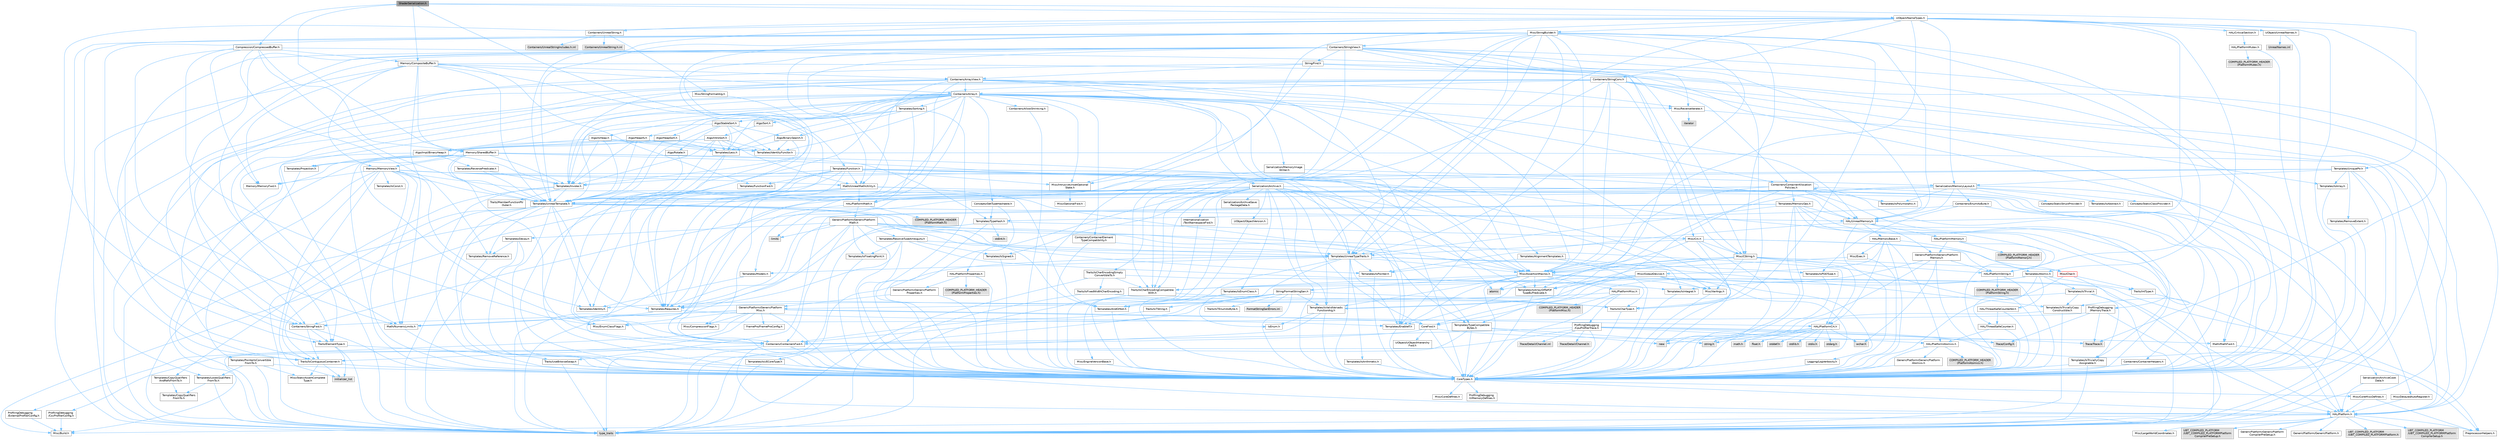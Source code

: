 digraph "ShaderSerialization.h"
{
 // INTERACTIVE_SVG=YES
 // LATEX_PDF_SIZE
  bgcolor="transparent";
  edge [fontname=Helvetica,fontsize=10,labelfontname=Helvetica,labelfontsize=10];
  node [fontname=Helvetica,fontsize=10,shape=box,height=0.2,width=0.4];
  Node1 [id="Node000001",label="ShaderSerialization.h",height=0.2,width=0.4,color="gray40", fillcolor="grey60", style="filled", fontcolor="black",tooltip=" "];
  Node1 -> Node2 [id="edge1_Node000001_Node000002",color="steelblue1",style="solid",tooltip=" "];
  Node2 [id="Node000002",label="Compression/CompressedBuffer.h",height=0.2,width=0.4,color="grey40", fillcolor="white", style="filled",URL="$dd/d04/CompressedBuffer_8h.html",tooltip=" "];
  Node2 -> Node3 [id="edge2_Node000002_Node000003",color="steelblue1",style="solid",tooltip=" "];
  Node3 [id="Node000003",label="HAL/Platform.h",height=0.2,width=0.4,color="grey40", fillcolor="white", style="filled",URL="$d9/dd0/Platform_8h.html",tooltip=" "];
  Node3 -> Node4 [id="edge3_Node000003_Node000004",color="steelblue1",style="solid",tooltip=" "];
  Node4 [id="Node000004",label="Misc/Build.h",height=0.2,width=0.4,color="grey40", fillcolor="white", style="filled",URL="$d3/dbb/Build_8h.html",tooltip=" "];
  Node3 -> Node5 [id="edge4_Node000003_Node000005",color="steelblue1",style="solid",tooltip=" "];
  Node5 [id="Node000005",label="Misc/LargeWorldCoordinates.h",height=0.2,width=0.4,color="grey40", fillcolor="white", style="filled",URL="$d2/dcb/LargeWorldCoordinates_8h.html",tooltip=" "];
  Node3 -> Node6 [id="edge5_Node000003_Node000006",color="steelblue1",style="solid",tooltip=" "];
  Node6 [id="Node000006",label="type_traits",height=0.2,width=0.4,color="grey60", fillcolor="#E0E0E0", style="filled",tooltip=" "];
  Node3 -> Node7 [id="edge6_Node000003_Node000007",color="steelblue1",style="solid",tooltip=" "];
  Node7 [id="Node000007",label="PreprocessorHelpers.h",height=0.2,width=0.4,color="grey40", fillcolor="white", style="filled",URL="$db/ddb/PreprocessorHelpers_8h.html",tooltip=" "];
  Node3 -> Node8 [id="edge7_Node000003_Node000008",color="steelblue1",style="solid",tooltip=" "];
  Node8 [id="Node000008",label="UBT_COMPILED_PLATFORM\l/UBT_COMPILED_PLATFORMPlatform\lCompilerPreSetup.h",height=0.2,width=0.4,color="grey60", fillcolor="#E0E0E0", style="filled",tooltip=" "];
  Node3 -> Node9 [id="edge8_Node000003_Node000009",color="steelblue1",style="solid",tooltip=" "];
  Node9 [id="Node000009",label="GenericPlatform/GenericPlatform\lCompilerPreSetup.h",height=0.2,width=0.4,color="grey40", fillcolor="white", style="filled",URL="$d9/dc8/GenericPlatformCompilerPreSetup_8h.html",tooltip=" "];
  Node3 -> Node10 [id="edge9_Node000003_Node000010",color="steelblue1",style="solid",tooltip=" "];
  Node10 [id="Node000010",label="GenericPlatform/GenericPlatform.h",height=0.2,width=0.4,color="grey40", fillcolor="white", style="filled",URL="$d6/d84/GenericPlatform_8h.html",tooltip=" "];
  Node3 -> Node11 [id="edge10_Node000003_Node000011",color="steelblue1",style="solid",tooltip=" "];
  Node11 [id="Node000011",label="UBT_COMPILED_PLATFORM\l/UBT_COMPILED_PLATFORMPlatform.h",height=0.2,width=0.4,color="grey60", fillcolor="#E0E0E0", style="filled",tooltip=" "];
  Node3 -> Node12 [id="edge11_Node000003_Node000012",color="steelblue1",style="solid",tooltip=" "];
  Node12 [id="Node000012",label="UBT_COMPILED_PLATFORM\l/UBT_COMPILED_PLATFORMPlatform\lCompilerSetup.h",height=0.2,width=0.4,color="grey60", fillcolor="#E0E0E0", style="filled",tooltip=" "];
  Node2 -> Node13 [id="edge12_Node000002_Node000013",color="steelblue1",style="solid",tooltip=" "];
  Node13 [id="Node000013",label="Math/NumericLimits.h",height=0.2,width=0.4,color="grey40", fillcolor="white", style="filled",URL="$df/d1b/NumericLimits_8h.html",tooltip=" "];
  Node13 -> Node14 [id="edge13_Node000013_Node000014",color="steelblue1",style="solid",tooltip=" "];
  Node14 [id="Node000014",label="CoreTypes.h",height=0.2,width=0.4,color="grey40", fillcolor="white", style="filled",URL="$dc/dec/CoreTypes_8h.html",tooltip=" "];
  Node14 -> Node3 [id="edge14_Node000014_Node000003",color="steelblue1",style="solid",tooltip=" "];
  Node14 -> Node15 [id="edge15_Node000014_Node000015",color="steelblue1",style="solid",tooltip=" "];
  Node15 [id="Node000015",label="ProfilingDebugging\l/UMemoryDefines.h",height=0.2,width=0.4,color="grey40", fillcolor="white", style="filled",URL="$d2/da2/UMemoryDefines_8h.html",tooltip=" "];
  Node14 -> Node16 [id="edge16_Node000014_Node000016",color="steelblue1",style="solid",tooltip=" "];
  Node16 [id="Node000016",label="Misc/CoreMiscDefines.h",height=0.2,width=0.4,color="grey40", fillcolor="white", style="filled",URL="$da/d38/CoreMiscDefines_8h.html",tooltip=" "];
  Node16 -> Node3 [id="edge17_Node000016_Node000003",color="steelblue1",style="solid",tooltip=" "];
  Node16 -> Node7 [id="edge18_Node000016_Node000007",color="steelblue1",style="solid",tooltip=" "];
  Node14 -> Node17 [id="edge19_Node000014_Node000017",color="steelblue1",style="solid",tooltip=" "];
  Node17 [id="Node000017",label="Misc/CoreDefines.h",height=0.2,width=0.4,color="grey40", fillcolor="white", style="filled",URL="$d3/dd2/CoreDefines_8h.html",tooltip=" "];
  Node2 -> Node18 [id="edge20_Node000002_Node000018",color="steelblue1",style="solid",tooltip=" "];
  Node18 [id="Node000018",label="Memory/CompositeBuffer.h",height=0.2,width=0.4,color="grey40", fillcolor="white", style="filled",URL="$da/d4b/CompositeBuffer_8h.html",tooltip=" "];
  Node18 -> Node19 [id="edge21_Node000018_Node000019",color="steelblue1",style="solid",tooltip=" "];
  Node19 [id="Node000019",label="Containers/Array.h",height=0.2,width=0.4,color="grey40", fillcolor="white", style="filled",URL="$df/dd0/Array_8h.html",tooltip=" "];
  Node19 -> Node14 [id="edge22_Node000019_Node000014",color="steelblue1",style="solid",tooltip=" "];
  Node19 -> Node20 [id="edge23_Node000019_Node000020",color="steelblue1",style="solid",tooltip=" "];
  Node20 [id="Node000020",label="Misc/AssertionMacros.h",height=0.2,width=0.4,color="grey40", fillcolor="white", style="filled",URL="$d0/dfa/AssertionMacros_8h.html",tooltip=" "];
  Node20 -> Node14 [id="edge24_Node000020_Node000014",color="steelblue1",style="solid",tooltip=" "];
  Node20 -> Node3 [id="edge25_Node000020_Node000003",color="steelblue1",style="solid",tooltip=" "];
  Node20 -> Node21 [id="edge26_Node000020_Node000021",color="steelblue1",style="solid",tooltip=" "];
  Node21 [id="Node000021",label="HAL/PlatformMisc.h",height=0.2,width=0.4,color="grey40", fillcolor="white", style="filled",URL="$d0/df5/PlatformMisc_8h.html",tooltip=" "];
  Node21 -> Node14 [id="edge27_Node000021_Node000014",color="steelblue1",style="solid",tooltip=" "];
  Node21 -> Node22 [id="edge28_Node000021_Node000022",color="steelblue1",style="solid",tooltip=" "];
  Node22 [id="Node000022",label="GenericPlatform/GenericPlatform\lMisc.h",height=0.2,width=0.4,color="grey40", fillcolor="white", style="filled",URL="$db/d9a/GenericPlatformMisc_8h.html",tooltip=" "];
  Node22 -> Node23 [id="edge29_Node000022_Node000023",color="steelblue1",style="solid",tooltip=" "];
  Node23 [id="Node000023",label="Containers/StringFwd.h",height=0.2,width=0.4,color="grey40", fillcolor="white", style="filled",URL="$df/d37/StringFwd_8h.html",tooltip=" "];
  Node23 -> Node14 [id="edge30_Node000023_Node000014",color="steelblue1",style="solid",tooltip=" "];
  Node23 -> Node24 [id="edge31_Node000023_Node000024",color="steelblue1",style="solid",tooltip=" "];
  Node24 [id="Node000024",label="Traits/ElementType.h",height=0.2,width=0.4,color="grey40", fillcolor="white", style="filled",URL="$d5/d4f/ElementType_8h.html",tooltip=" "];
  Node24 -> Node3 [id="edge32_Node000024_Node000003",color="steelblue1",style="solid",tooltip=" "];
  Node24 -> Node25 [id="edge33_Node000024_Node000025",color="steelblue1",style="solid",tooltip=" "];
  Node25 [id="Node000025",label="initializer_list",height=0.2,width=0.4,color="grey60", fillcolor="#E0E0E0", style="filled",tooltip=" "];
  Node24 -> Node6 [id="edge34_Node000024_Node000006",color="steelblue1",style="solid",tooltip=" "];
  Node23 -> Node26 [id="edge35_Node000023_Node000026",color="steelblue1",style="solid",tooltip=" "];
  Node26 [id="Node000026",label="Traits/IsContiguousContainer.h",height=0.2,width=0.4,color="grey40", fillcolor="white", style="filled",URL="$d5/d3c/IsContiguousContainer_8h.html",tooltip=" "];
  Node26 -> Node14 [id="edge36_Node000026_Node000014",color="steelblue1",style="solid",tooltip=" "];
  Node26 -> Node27 [id="edge37_Node000026_Node000027",color="steelblue1",style="solid",tooltip=" "];
  Node27 [id="Node000027",label="Misc/StaticAssertComplete\lType.h",height=0.2,width=0.4,color="grey40", fillcolor="white", style="filled",URL="$d5/d4e/StaticAssertCompleteType_8h.html",tooltip=" "];
  Node26 -> Node25 [id="edge38_Node000026_Node000025",color="steelblue1",style="solid",tooltip=" "];
  Node22 -> Node28 [id="edge39_Node000022_Node000028",color="steelblue1",style="solid",tooltip=" "];
  Node28 [id="Node000028",label="CoreFwd.h",height=0.2,width=0.4,color="grey40", fillcolor="white", style="filled",URL="$d1/d1e/CoreFwd_8h.html",tooltip=" "];
  Node28 -> Node14 [id="edge40_Node000028_Node000014",color="steelblue1",style="solid",tooltip=" "];
  Node28 -> Node29 [id="edge41_Node000028_Node000029",color="steelblue1",style="solid",tooltip=" "];
  Node29 [id="Node000029",label="Containers/ContainersFwd.h",height=0.2,width=0.4,color="grey40", fillcolor="white", style="filled",URL="$d4/d0a/ContainersFwd_8h.html",tooltip=" "];
  Node29 -> Node3 [id="edge42_Node000029_Node000003",color="steelblue1",style="solid",tooltip=" "];
  Node29 -> Node14 [id="edge43_Node000029_Node000014",color="steelblue1",style="solid",tooltip=" "];
  Node29 -> Node26 [id="edge44_Node000029_Node000026",color="steelblue1",style="solid",tooltip=" "];
  Node28 -> Node30 [id="edge45_Node000028_Node000030",color="steelblue1",style="solid",tooltip=" "];
  Node30 [id="Node000030",label="Math/MathFwd.h",height=0.2,width=0.4,color="grey40", fillcolor="white", style="filled",URL="$d2/d10/MathFwd_8h.html",tooltip=" "];
  Node30 -> Node3 [id="edge46_Node000030_Node000003",color="steelblue1",style="solid",tooltip=" "];
  Node28 -> Node31 [id="edge47_Node000028_Node000031",color="steelblue1",style="solid",tooltip=" "];
  Node31 [id="Node000031",label="UObject/UObjectHierarchy\lFwd.h",height=0.2,width=0.4,color="grey40", fillcolor="white", style="filled",URL="$d3/d13/UObjectHierarchyFwd_8h.html",tooltip=" "];
  Node22 -> Node14 [id="edge48_Node000022_Node000014",color="steelblue1",style="solid",tooltip=" "];
  Node22 -> Node32 [id="edge49_Node000022_Node000032",color="steelblue1",style="solid",tooltip=" "];
  Node32 [id="Node000032",label="FramePro/FrameProConfig.h",height=0.2,width=0.4,color="grey40", fillcolor="white", style="filled",URL="$d7/d90/FrameProConfig_8h.html",tooltip=" "];
  Node22 -> Node33 [id="edge50_Node000022_Node000033",color="steelblue1",style="solid",tooltip=" "];
  Node33 [id="Node000033",label="HAL/PlatformCrt.h",height=0.2,width=0.4,color="grey40", fillcolor="white", style="filled",URL="$d8/d75/PlatformCrt_8h.html",tooltip=" "];
  Node33 -> Node34 [id="edge51_Node000033_Node000034",color="steelblue1",style="solid",tooltip=" "];
  Node34 [id="Node000034",label="new",height=0.2,width=0.4,color="grey60", fillcolor="#E0E0E0", style="filled",tooltip=" "];
  Node33 -> Node35 [id="edge52_Node000033_Node000035",color="steelblue1",style="solid",tooltip=" "];
  Node35 [id="Node000035",label="wchar.h",height=0.2,width=0.4,color="grey60", fillcolor="#E0E0E0", style="filled",tooltip=" "];
  Node33 -> Node36 [id="edge53_Node000033_Node000036",color="steelblue1",style="solid",tooltip=" "];
  Node36 [id="Node000036",label="stddef.h",height=0.2,width=0.4,color="grey60", fillcolor="#E0E0E0", style="filled",tooltip=" "];
  Node33 -> Node37 [id="edge54_Node000033_Node000037",color="steelblue1",style="solid",tooltip=" "];
  Node37 [id="Node000037",label="stdlib.h",height=0.2,width=0.4,color="grey60", fillcolor="#E0E0E0", style="filled",tooltip=" "];
  Node33 -> Node38 [id="edge55_Node000033_Node000038",color="steelblue1",style="solid",tooltip=" "];
  Node38 [id="Node000038",label="stdio.h",height=0.2,width=0.4,color="grey60", fillcolor="#E0E0E0", style="filled",tooltip=" "];
  Node33 -> Node39 [id="edge56_Node000033_Node000039",color="steelblue1",style="solid",tooltip=" "];
  Node39 [id="Node000039",label="stdarg.h",height=0.2,width=0.4,color="grey60", fillcolor="#E0E0E0", style="filled",tooltip=" "];
  Node33 -> Node40 [id="edge57_Node000033_Node000040",color="steelblue1",style="solid",tooltip=" "];
  Node40 [id="Node000040",label="math.h",height=0.2,width=0.4,color="grey60", fillcolor="#E0E0E0", style="filled",tooltip=" "];
  Node33 -> Node41 [id="edge58_Node000033_Node000041",color="steelblue1",style="solid",tooltip=" "];
  Node41 [id="Node000041",label="float.h",height=0.2,width=0.4,color="grey60", fillcolor="#E0E0E0", style="filled",tooltip=" "];
  Node33 -> Node42 [id="edge59_Node000033_Node000042",color="steelblue1",style="solid",tooltip=" "];
  Node42 [id="Node000042",label="string.h",height=0.2,width=0.4,color="grey60", fillcolor="#E0E0E0", style="filled",tooltip=" "];
  Node22 -> Node13 [id="edge60_Node000022_Node000013",color="steelblue1",style="solid",tooltip=" "];
  Node22 -> Node43 [id="edge61_Node000022_Node000043",color="steelblue1",style="solid",tooltip=" "];
  Node43 [id="Node000043",label="Misc/CompressionFlags.h",height=0.2,width=0.4,color="grey40", fillcolor="white", style="filled",URL="$d9/d76/CompressionFlags_8h.html",tooltip=" "];
  Node22 -> Node44 [id="edge62_Node000022_Node000044",color="steelblue1",style="solid",tooltip=" "];
  Node44 [id="Node000044",label="Misc/EnumClassFlags.h",height=0.2,width=0.4,color="grey40", fillcolor="white", style="filled",URL="$d8/de7/EnumClassFlags_8h.html",tooltip=" "];
  Node22 -> Node45 [id="edge63_Node000022_Node000045",color="steelblue1",style="solid",tooltip=" "];
  Node45 [id="Node000045",label="ProfilingDebugging\l/CsvProfilerConfig.h",height=0.2,width=0.4,color="grey40", fillcolor="white", style="filled",URL="$d3/d88/CsvProfilerConfig_8h.html",tooltip=" "];
  Node45 -> Node4 [id="edge64_Node000045_Node000004",color="steelblue1",style="solid",tooltip=" "];
  Node22 -> Node46 [id="edge65_Node000022_Node000046",color="steelblue1",style="solid",tooltip=" "];
  Node46 [id="Node000046",label="ProfilingDebugging\l/ExternalProfilerConfig.h",height=0.2,width=0.4,color="grey40", fillcolor="white", style="filled",URL="$d3/dbb/ExternalProfilerConfig_8h.html",tooltip=" "];
  Node46 -> Node4 [id="edge66_Node000046_Node000004",color="steelblue1",style="solid",tooltip=" "];
  Node21 -> Node47 [id="edge67_Node000021_Node000047",color="steelblue1",style="solid",tooltip=" "];
  Node47 [id="Node000047",label="COMPILED_PLATFORM_HEADER\l(PlatformMisc.h)",height=0.2,width=0.4,color="grey60", fillcolor="#E0E0E0", style="filled",tooltip=" "];
  Node21 -> Node48 [id="edge68_Node000021_Node000048",color="steelblue1",style="solid",tooltip=" "];
  Node48 [id="Node000048",label="ProfilingDebugging\l/CpuProfilerTrace.h",height=0.2,width=0.4,color="grey40", fillcolor="white", style="filled",URL="$da/dcb/CpuProfilerTrace_8h.html",tooltip=" "];
  Node48 -> Node14 [id="edge69_Node000048_Node000014",color="steelblue1",style="solid",tooltip=" "];
  Node48 -> Node29 [id="edge70_Node000048_Node000029",color="steelblue1",style="solid",tooltip=" "];
  Node48 -> Node49 [id="edge71_Node000048_Node000049",color="steelblue1",style="solid",tooltip=" "];
  Node49 [id="Node000049",label="HAL/PlatformAtomics.h",height=0.2,width=0.4,color="grey40", fillcolor="white", style="filled",URL="$d3/d36/PlatformAtomics_8h.html",tooltip=" "];
  Node49 -> Node14 [id="edge72_Node000049_Node000014",color="steelblue1",style="solid",tooltip=" "];
  Node49 -> Node50 [id="edge73_Node000049_Node000050",color="steelblue1",style="solid",tooltip=" "];
  Node50 [id="Node000050",label="GenericPlatform/GenericPlatform\lAtomics.h",height=0.2,width=0.4,color="grey40", fillcolor="white", style="filled",URL="$da/d72/GenericPlatformAtomics_8h.html",tooltip=" "];
  Node50 -> Node14 [id="edge74_Node000050_Node000014",color="steelblue1",style="solid",tooltip=" "];
  Node49 -> Node51 [id="edge75_Node000049_Node000051",color="steelblue1",style="solid",tooltip=" "];
  Node51 [id="Node000051",label="COMPILED_PLATFORM_HEADER\l(PlatformAtomics.h)",height=0.2,width=0.4,color="grey60", fillcolor="#E0E0E0", style="filled",tooltip=" "];
  Node48 -> Node7 [id="edge76_Node000048_Node000007",color="steelblue1",style="solid",tooltip=" "];
  Node48 -> Node4 [id="edge77_Node000048_Node000004",color="steelblue1",style="solid",tooltip=" "];
  Node48 -> Node52 [id="edge78_Node000048_Node000052",color="steelblue1",style="solid",tooltip=" "];
  Node52 [id="Node000052",label="Trace/Config.h",height=0.2,width=0.4,color="grey60", fillcolor="#E0E0E0", style="filled",tooltip=" "];
  Node48 -> Node53 [id="edge79_Node000048_Node000053",color="steelblue1",style="solid",tooltip=" "];
  Node53 [id="Node000053",label="Trace/Detail/Channel.h",height=0.2,width=0.4,color="grey60", fillcolor="#E0E0E0", style="filled",tooltip=" "];
  Node48 -> Node54 [id="edge80_Node000048_Node000054",color="steelblue1",style="solid",tooltip=" "];
  Node54 [id="Node000054",label="Trace/Detail/Channel.inl",height=0.2,width=0.4,color="grey60", fillcolor="#E0E0E0", style="filled",tooltip=" "];
  Node48 -> Node55 [id="edge81_Node000048_Node000055",color="steelblue1",style="solid",tooltip=" "];
  Node55 [id="Node000055",label="Trace/Trace.h",height=0.2,width=0.4,color="grey60", fillcolor="#E0E0E0", style="filled",tooltip=" "];
  Node20 -> Node7 [id="edge82_Node000020_Node000007",color="steelblue1",style="solid",tooltip=" "];
  Node20 -> Node56 [id="edge83_Node000020_Node000056",color="steelblue1",style="solid",tooltip=" "];
  Node56 [id="Node000056",label="Templates/EnableIf.h",height=0.2,width=0.4,color="grey40", fillcolor="white", style="filled",URL="$d7/d60/EnableIf_8h.html",tooltip=" "];
  Node56 -> Node14 [id="edge84_Node000056_Node000014",color="steelblue1",style="solid",tooltip=" "];
  Node20 -> Node57 [id="edge85_Node000020_Node000057",color="steelblue1",style="solid",tooltip=" "];
  Node57 [id="Node000057",label="Templates/IsArrayOrRefOf\lTypeByPredicate.h",height=0.2,width=0.4,color="grey40", fillcolor="white", style="filled",URL="$d6/da1/IsArrayOrRefOfTypeByPredicate_8h.html",tooltip=" "];
  Node57 -> Node14 [id="edge86_Node000057_Node000014",color="steelblue1",style="solid",tooltip=" "];
  Node20 -> Node58 [id="edge87_Node000020_Node000058",color="steelblue1",style="solid",tooltip=" "];
  Node58 [id="Node000058",label="Templates/IsValidVariadic\lFunctionArg.h",height=0.2,width=0.4,color="grey40", fillcolor="white", style="filled",URL="$d0/dc8/IsValidVariadicFunctionArg_8h.html",tooltip=" "];
  Node58 -> Node14 [id="edge88_Node000058_Node000014",color="steelblue1",style="solid",tooltip=" "];
  Node58 -> Node59 [id="edge89_Node000058_Node000059",color="steelblue1",style="solid",tooltip=" "];
  Node59 [id="Node000059",label="IsEnum.h",height=0.2,width=0.4,color="grey40", fillcolor="white", style="filled",URL="$d4/de5/IsEnum_8h.html",tooltip=" "];
  Node58 -> Node6 [id="edge90_Node000058_Node000006",color="steelblue1",style="solid",tooltip=" "];
  Node20 -> Node60 [id="edge91_Node000020_Node000060",color="steelblue1",style="solid",tooltip=" "];
  Node60 [id="Node000060",label="Traits/IsCharEncodingCompatible\lWith.h",height=0.2,width=0.4,color="grey40", fillcolor="white", style="filled",URL="$df/dd1/IsCharEncodingCompatibleWith_8h.html",tooltip=" "];
  Node60 -> Node6 [id="edge92_Node000060_Node000006",color="steelblue1",style="solid",tooltip=" "];
  Node60 -> Node61 [id="edge93_Node000060_Node000061",color="steelblue1",style="solid",tooltip=" "];
  Node61 [id="Node000061",label="Traits/IsCharType.h",height=0.2,width=0.4,color="grey40", fillcolor="white", style="filled",URL="$db/d51/IsCharType_8h.html",tooltip=" "];
  Node61 -> Node14 [id="edge94_Node000061_Node000014",color="steelblue1",style="solid",tooltip=" "];
  Node20 -> Node62 [id="edge95_Node000020_Node000062",color="steelblue1",style="solid",tooltip=" "];
  Node62 [id="Node000062",label="Misc/VarArgs.h",height=0.2,width=0.4,color="grey40", fillcolor="white", style="filled",URL="$d5/d6f/VarArgs_8h.html",tooltip=" "];
  Node62 -> Node14 [id="edge96_Node000062_Node000014",color="steelblue1",style="solid",tooltip=" "];
  Node20 -> Node63 [id="edge97_Node000020_Node000063",color="steelblue1",style="solid",tooltip=" "];
  Node63 [id="Node000063",label="String/FormatStringSan.h",height=0.2,width=0.4,color="grey40", fillcolor="white", style="filled",URL="$d3/d8b/FormatStringSan_8h.html",tooltip=" "];
  Node63 -> Node6 [id="edge98_Node000063_Node000006",color="steelblue1",style="solid",tooltip=" "];
  Node63 -> Node14 [id="edge99_Node000063_Node000014",color="steelblue1",style="solid",tooltip=" "];
  Node63 -> Node64 [id="edge100_Node000063_Node000064",color="steelblue1",style="solid",tooltip=" "];
  Node64 [id="Node000064",label="Templates/Requires.h",height=0.2,width=0.4,color="grey40", fillcolor="white", style="filled",URL="$dc/d96/Requires_8h.html",tooltip=" "];
  Node64 -> Node56 [id="edge101_Node000064_Node000056",color="steelblue1",style="solid",tooltip=" "];
  Node64 -> Node6 [id="edge102_Node000064_Node000006",color="steelblue1",style="solid",tooltip=" "];
  Node63 -> Node65 [id="edge103_Node000063_Node000065",color="steelblue1",style="solid",tooltip=" "];
  Node65 [id="Node000065",label="Templates/Identity.h",height=0.2,width=0.4,color="grey40", fillcolor="white", style="filled",URL="$d0/dd5/Identity_8h.html",tooltip=" "];
  Node63 -> Node58 [id="edge104_Node000063_Node000058",color="steelblue1",style="solid",tooltip=" "];
  Node63 -> Node61 [id="edge105_Node000063_Node000061",color="steelblue1",style="solid",tooltip=" "];
  Node63 -> Node66 [id="edge106_Node000063_Node000066",color="steelblue1",style="solid",tooltip=" "];
  Node66 [id="Node000066",label="Traits/IsTEnumAsByte.h",height=0.2,width=0.4,color="grey40", fillcolor="white", style="filled",URL="$d1/de6/IsTEnumAsByte_8h.html",tooltip=" "];
  Node63 -> Node67 [id="edge107_Node000063_Node000067",color="steelblue1",style="solid",tooltip=" "];
  Node67 [id="Node000067",label="Traits/IsTString.h",height=0.2,width=0.4,color="grey40", fillcolor="white", style="filled",URL="$d0/df8/IsTString_8h.html",tooltip=" "];
  Node67 -> Node29 [id="edge108_Node000067_Node000029",color="steelblue1",style="solid",tooltip=" "];
  Node63 -> Node29 [id="edge109_Node000063_Node000029",color="steelblue1",style="solid",tooltip=" "];
  Node63 -> Node68 [id="edge110_Node000063_Node000068",color="steelblue1",style="solid",tooltip=" "];
  Node68 [id="Node000068",label="FormatStringSanErrors.inl",height=0.2,width=0.4,color="grey60", fillcolor="#E0E0E0", style="filled",tooltip=" "];
  Node20 -> Node69 [id="edge111_Node000020_Node000069",color="steelblue1",style="solid",tooltip=" "];
  Node69 [id="Node000069",label="atomic",height=0.2,width=0.4,color="grey60", fillcolor="#E0E0E0", style="filled",tooltip=" "];
  Node19 -> Node70 [id="edge112_Node000019_Node000070",color="steelblue1",style="solid",tooltip=" "];
  Node70 [id="Node000070",label="Misc/IntrusiveUnsetOptional\lState.h",height=0.2,width=0.4,color="grey40", fillcolor="white", style="filled",URL="$d2/d0a/IntrusiveUnsetOptionalState_8h.html",tooltip=" "];
  Node70 -> Node71 [id="edge113_Node000070_Node000071",color="steelblue1",style="solid",tooltip=" "];
  Node71 [id="Node000071",label="Misc/OptionalFwd.h",height=0.2,width=0.4,color="grey40", fillcolor="white", style="filled",URL="$dc/d50/OptionalFwd_8h.html",tooltip=" "];
  Node19 -> Node72 [id="edge114_Node000019_Node000072",color="steelblue1",style="solid",tooltip=" "];
  Node72 [id="Node000072",label="Misc/ReverseIterate.h",height=0.2,width=0.4,color="grey40", fillcolor="white", style="filled",URL="$db/de3/ReverseIterate_8h.html",tooltip=" "];
  Node72 -> Node3 [id="edge115_Node000072_Node000003",color="steelblue1",style="solid",tooltip=" "];
  Node72 -> Node73 [id="edge116_Node000072_Node000073",color="steelblue1",style="solid",tooltip=" "];
  Node73 [id="Node000073",label="iterator",height=0.2,width=0.4,color="grey60", fillcolor="#E0E0E0", style="filled",tooltip=" "];
  Node19 -> Node74 [id="edge117_Node000019_Node000074",color="steelblue1",style="solid",tooltip=" "];
  Node74 [id="Node000074",label="HAL/UnrealMemory.h",height=0.2,width=0.4,color="grey40", fillcolor="white", style="filled",URL="$d9/d96/UnrealMemory_8h.html",tooltip=" "];
  Node74 -> Node14 [id="edge118_Node000074_Node000014",color="steelblue1",style="solid",tooltip=" "];
  Node74 -> Node75 [id="edge119_Node000074_Node000075",color="steelblue1",style="solid",tooltip=" "];
  Node75 [id="Node000075",label="GenericPlatform/GenericPlatform\lMemory.h",height=0.2,width=0.4,color="grey40", fillcolor="white", style="filled",URL="$dd/d22/GenericPlatformMemory_8h.html",tooltip=" "];
  Node75 -> Node28 [id="edge120_Node000075_Node000028",color="steelblue1",style="solid",tooltip=" "];
  Node75 -> Node14 [id="edge121_Node000075_Node000014",color="steelblue1",style="solid",tooltip=" "];
  Node75 -> Node76 [id="edge122_Node000075_Node000076",color="steelblue1",style="solid",tooltip=" "];
  Node76 [id="Node000076",label="HAL/PlatformString.h",height=0.2,width=0.4,color="grey40", fillcolor="white", style="filled",URL="$db/db5/PlatformString_8h.html",tooltip=" "];
  Node76 -> Node14 [id="edge123_Node000076_Node000014",color="steelblue1",style="solid",tooltip=" "];
  Node76 -> Node77 [id="edge124_Node000076_Node000077",color="steelblue1",style="solid",tooltip=" "];
  Node77 [id="Node000077",label="COMPILED_PLATFORM_HEADER\l(PlatformString.h)",height=0.2,width=0.4,color="grey60", fillcolor="#E0E0E0", style="filled",tooltip=" "];
  Node75 -> Node42 [id="edge125_Node000075_Node000042",color="steelblue1",style="solid",tooltip=" "];
  Node75 -> Node35 [id="edge126_Node000075_Node000035",color="steelblue1",style="solid",tooltip=" "];
  Node74 -> Node78 [id="edge127_Node000074_Node000078",color="steelblue1",style="solid",tooltip=" "];
  Node78 [id="Node000078",label="HAL/MemoryBase.h",height=0.2,width=0.4,color="grey40", fillcolor="white", style="filled",URL="$d6/d9f/MemoryBase_8h.html",tooltip=" "];
  Node78 -> Node14 [id="edge128_Node000078_Node000014",color="steelblue1",style="solid",tooltip=" "];
  Node78 -> Node49 [id="edge129_Node000078_Node000049",color="steelblue1",style="solid",tooltip=" "];
  Node78 -> Node33 [id="edge130_Node000078_Node000033",color="steelblue1",style="solid",tooltip=" "];
  Node78 -> Node79 [id="edge131_Node000078_Node000079",color="steelblue1",style="solid",tooltip=" "];
  Node79 [id="Node000079",label="Misc/Exec.h",height=0.2,width=0.4,color="grey40", fillcolor="white", style="filled",URL="$de/ddb/Exec_8h.html",tooltip=" "];
  Node79 -> Node14 [id="edge132_Node000079_Node000014",color="steelblue1",style="solid",tooltip=" "];
  Node79 -> Node20 [id="edge133_Node000079_Node000020",color="steelblue1",style="solid",tooltip=" "];
  Node78 -> Node80 [id="edge134_Node000078_Node000080",color="steelblue1",style="solid",tooltip=" "];
  Node80 [id="Node000080",label="Misc/OutputDevice.h",height=0.2,width=0.4,color="grey40", fillcolor="white", style="filled",URL="$d7/d32/OutputDevice_8h.html",tooltip=" "];
  Node80 -> Node28 [id="edge135_Node000080_Node000028",color="steelblue1",style="solid",tooltip=" "];
  Node80 -> Node14 [id="edge136_Node000080_Node000014",color="steelblue1",style="solid",tooltip=" "];
  Node80 -> Node81 [id="edge137_Node000080_Node000081",color="steelblue1",style="solid",tooltip=" "];
  Node81 [id="Node000081",label="Logging/LogVerbosity.h",height=0.2,width=0.4,color="grey40", fillcolor="white", style="filled",URL="$d2/d8f/LogVerbosity_8h.html",tooltip=" "];
  Node81 -> Node14 [id="edge138_Node000081_Node000014",color="steelblue1",style="solid",tooltip=" "];
  Node80 -> Node62 [id="edge139_Node000080_Node000062",color="steelblue1",style="solid",tooltip=" "];
  Node80 -> Node57 [id="edge140_Node000080_Node000057",color="steelblue1",style="solid",tooltip=" "];
  Node80 -> Node58 [id="edge141_Node000080_Node000058",color="steelblue1",style="solid",tooltip=" "];
  Node80 -> Node60 [id="edge142_Node000080_Node000060",color="steelblue1",style="solid",tooltip=" "];
  Node78 -> Node82 [id="edge143_Node000078_Node000082",color="steelblue1",style="solid",tooltip=" "];
  Node82 [id="Node000082",label="Templates/Atomic.h",height=0.2,width=0.4,color="grey40", fillcolor="white", style="filled",URL="$d3/d91/Atomic_8h.html",tooltip=" "];
  Node82 -> Node83 [id="edge144_Node000082_Node000083",color="steelblue1",style="solid",tooltip=" "];
  Node83 [id="Node000083",label="HAL/ThreadSafeCounter.h",height=0.2,width=0.4,color="grey40", fillcolor="white", style="filled",URL="$dc/dc9/ThreadSafeCounter_8h.html",tooltip=" "];
  Node83 -> Node14 [id="edge145_Node000083_Node000014",color="steelblue1",style="solid",tooltip=" "];
  Node83 -> Node49 [id="edge146_Node000083_Node000049",color="steelblue1",style="solid",tooltip=" "];
  Node82 -> Node84 [id="edge147_Node000082_Node000084",color="steelblue1",style="solid",tooltip=" "];
  Node84 [id="Node000084",label="HAL/ThreadSafeCounter64.h",height=0.2,width=0.4,color="grey40", fillcolor="white", style="filled",URL="$d0/d12/ThreadSafeCounter64_8h.html",tooltip=" "];
  Node84 -> Node14 [id="edge148_Node000084_Node000014",color="steelblue1",style="solid",tooltip=" "];
  Node84 -> Node83 [id="edge149_Node000084_Node000083",color="steelblue1",style="solid",tooltip=" "];
  Node82 -> Node85 [id="edge150_Node000082_Node000085",color="steelblue1",style="solid",tooltip=" "];
  Node85 [id="Node000085",label="Templates/IsIntegral.h",height=0.2,width=0.4,color="grey40", fillcolor="white", style="filled",URL="$da/d64/IsIntegral_8h.html",tooltip=" "];
  Node85 -> Node14 [id="edge151_Node000085_Node000014",color="steelblue1",style="solid",tooltip=" "];
  Node82 -> Node86 [id="edge152_Node000082_Node000086",color="steelblue1",style="solid",tooltip=" "];
  Node86 [id="Node000086",label="Templates/IsTrivial.h",height=0.2,width=0.4,color="grey40", fillcolor="white", style="filled",URL="$da/d4c/IsTrivial_8h.html",tooltip=" "];
  Node86 -> Node87 [id="edge153_Node000086_Node000087",color="steelblue1",style="solid",tooltip=" "];
  Node87 [id="Node000087",label="Templates/AndOrNot.h",height=0.2,width=0.4,color="grey40", fillcolor="white", style="filled",URL="$db/d0a/AndOrNot_8h.html",tooltip=" "];
  Node87 -> Node14 [id="edge154_Node000087_Node000014",color="steelblue1",style="solid",tooltip=" "];
  Node86 -> Node88 [id="edge155_Node000086_Node000088",color="steelblue1",style="solid",tooltip=" "];
  Node88 [id="Node000088",label="Templates/IsTriviallyCopy\lConstructible.h",height=0.2,width=0.4,color="grey40", fillcolor="white", style="filled",URL="$d3/d78/IsTriviallyCopyConstructible_8h.html",tooltip=" "];
  Node88 -> Node14 [id="edge156_Node000088_Node000014",color="steelblue1",style="solid",tooltip=" "];
  Node88 -> Node6 [id="edge157_Node000088_Node000006",color="steelblue1",style="solid",tooltip=" "];
  Node86 -> Node89 [id="edge158_Node000086_Node000089",color="steelblue1",style="solid",tooltip=" "];
  Node89 [id="Node000089",label="Templates/IsTriviallyCopy\lAssignable.h",height=0.2,width=0.4,color="grey40", fillcolor="white", style="filled",URL="$d2/df2/IsTriviallyCopyAssignable_8h.html",tooltip=" "];
  Node89 -> Node14 [id="edge159_Node000089_Node000014",color="steelblue1",style="solid",tooltip=" "];
  Node89 -> Node6 [id="edge160_Node000089_Node000006",color="steelblue1",style="solid",tooltip=" "];
  Node86 -> Node6 [id="edge161_Node000086_Node000006",color="steelblue1",style="solid",tooltip=" "];
  Node82 -> Node90 [id="edge162_Node000082_Node000090",color="steelblue1",style="solid",tooltip=" "];
  Node90 [id="Node000090",label="Traits/IntType.h",height=0.2,width=0.4,color="grey40", fillcolor="white", style="filled",URL="$d7/deb/IntType_8h.html",tooltip=" "];
  Node90 -> Node3 [id="edge163_Node000090_Node000003",color="steelblue1",style="solid",tooltip=" "];
  Node82 -> Node69 [id="edge164_Node000082_Node000069",color="steelblue1",style="solid",tooltip=" "];
  Node74 -> Node91 [id="edge165_Node000074_Node000091",color="steelblue1",style="solid",tooltip=" "];
  Node91 [id="Node000091",label="HAL/PlatformMemory.h",height=0.2,width=0.4,color="grey40", fillcolor="white", style="filled",URL="$de/d68/PlatformMemory_8h.html",tooltip=" "];
  Node91 -> Node14 [id="edge166_Node000091_Node000014",color="steelblue1",style="solid",tooltip=" "];
  Node91 -> Node75 [id="edge167_Node000091_Node000075",color="steelblue1",style="solid",tooltip=" "];
  Node91 -> Node92 [id="edge168_Node000091_Node000092",color="steelblue1",style="solid",tooltip=" "];
  Node92 [id="Node000092",label="COMPILED_PLATFORM_HEADER\l(PlatformMemory.h)",height=0.2,width=0.4,color="grey60", fillcolor="#E0E0E0", style="filled",tooltip=" "];
  Node74 -> Node93 [id="edge169_Node000074_Node000093",color="steelblue1",style="solid",tooltip=" "];
  Node93 [id="Node000093",label="ProfilingDebugging\l/MemoryTrace.h",height=0.2,width=0.4,color="grey40", fillcolor="white", style="filled",URL="$da/dd7/MemoryTrace_8h.html",tooltip=" "];
  Node93 -> Node3 [id="edge170_Node000093_Node000003",color="steelblue1",style="solid",tooltip=" "];
  Node93 -> Node44 [id="edge171_Node000093_Node000044",color="steelblue1",style="solid",tooltip=" "];
  Node93 -> Node52 [id="edge172_Node000093_Node000052",color="steelblue1",style="solid",tooltip=" "];
  Node93 -> Node55 [id="edge173_Node000093_Node000055",color="steelblue1",style="solid",tooltip=" "];
  Node74 -> Node94 [id="edge174_Node000074_Node000094",color="steelblue1",style="solid",tooltip=" "];
  Node94 [id="Node000094",label="Templates/IsPointer.h",height=0.2,width=0.4,color="grey40", fillcolor="white", style="filled",URL="$d7/d05/IsPointer_8h.html",tooltip=" "];
  Node94 -> Node14 [id="edge175_Node000094_Node000014",color="steelblue1",style="solid",tooltip=" "];
  Node19 -> Node95 [id="edge176_Node000019_Node000095",color="steelblue1",style="solid",tooltip=" "];
  Node95 [id="Node000095",label="Templates/UnrealTypeTraits.h",height=0.2,width=0.4,color="grey40", fillcolor="white", style="filled",URL="$d2/d2d/UnrealTypeTraits_8h.html",tooltip=" "];
  Node95 -> Node14 [id="edge177_Node000095_Node000014",color="steelblue1",style="solid",tooltip=" "];
  Node95 -> Node94 [id="edge178_Node000095_Node000094",color="steelblue1",style="solid",tooltip=" "];
  Node95 -> Node20 [id="edge179_Node000095_Node000020",color="steelblue1",style="solid",tooltip=" "];
  Node95 -> Node87 [id="edge180_Node000095_Node000087",color="steelblue1",style="solid",tooltip=" "];
  Node95 -> Node56 [id="edge181_Node000095_Node000056",color="steelblue1",style="solid",tooltip=" "];
  Node95 -> Node96 [id="edge182_Node000095_Node000096",color="steelblue1",style="solid",tooltip=" "];
  Node96 [id="Node000096",label="Templates/IsArithmetic.h",height=0.2,width=0.4,color="grey40", fillcolor="white", style="filled",URL="$d2/d5d/IsArithmetic_8h.html",tooltip=" "];
  Node96 -> Node14 [id="edge183_Node000096_Node000014",color="steelblue1",style="solid",tooltip=" "];
  Node95 -> Node59 [id="edge184_Node000095_Node000059",color="steelblue1",style="solid",tooltip=" "];
  Node95 -> Node97 [id="edge185_Node000095_Node000097",color="steelblue1",style="solid",tooltip=" "];
  Node97 [id="Node000097",label="Templates/Models.h",height=0.2,width=0.4,color="grey40", fillcolor="white", style="filled",URL="$d3/d0c/Models_8h.html",tooltip=" "];
  Node97 -> Node65 [id="edge186_Node000097_Node000065",color="steelblue1",style="solid",tooltip=" "];
  Node95 -> Node98 [id="edge187_Node000095_Node000098",color="steelblue1",style="solid",tooltip=" "];
  Node98 [id="Node000098",label="Templates/IsPODType.h",height=0.2,width=0.4,color="grey40", fillcolor="white", style="filled",URL="$d7/db1/IsPODType_8h.html",tooltip=" "];
  Node98 -> Node14 [id="edge188_Node000098_Node000014",color="steelblue1",style="solid",tooltip=" "];
  Node95 -> Node99 [id="edge189_Node000095_Node000099",color="steelblue1",style="solid",tooltip=" "];
  Node99 [id="Node000099",label="Templates/IsUECoreType.h",height=0.2,width=0.4,color="grey40", fillcolor="white", style="filled",URL="$d1/db8/IsUECoreType_8h.html",tooltip=" "];
  Node99 -> Node14 [id="edge190_Node000099_Node000014",color="steelblue1",style="solid",tooltip=" "];
  Node99 -> Node6 [id="edge191_Node000099_Node000006",color="steelblue1",style="solid",tooltip=" "];
  Node95 -> Node88 [id="edge192_Node000095_Node000088",color="steelblue1",style="solid",tooltip=" "];
  Node19 -> Node100 [id="edge193_Node000019_Node000100",color="steelblue1",style="solid",tooltip=" "];
  Node100 [id="Node000100",label="Templates/UnrealTemplate.h",height=0.2,width=0.4,color="grey40", fillcolor="white", style="filled",URL="$d4/d24/UnrealTemplate_8h.html",tooltip=" "];
  Node100 -> Node14 [id="edge194_Node000100_Node000014",color="steelblue1",style="solid",tooltip=" "];
  Node100 -> Node94 [id="edge195_Node000100_Node000094",color="steelblue1",style="solid",tooltip=" "];
  Node100 -> Node74 [id="edge196_Node000100_Node000074",color="steelblue1",style="solid",tooltip=" "];
  Node100 -> Node101 [id="edge197_Node000100_Node000101",color="steelblue1",style="solid",tooltip=" "];
  Node101 [id="Node000101",label="Templates/CopyQualifiers\lAndRefsFromTo.h",height=0.2,width=0.4,color="grey40", fillcolor="white", style="filled",URL="$d3/db3/CopyQualifiersAndRefsFromTo_8h.html",tooltip=" "];
  Node101 -> Node102 [id="edge198_Node000101_Node000102",color="steelblue1",style="solid",tooltip=" "];
  Node102 [id="Node000102",label="Templates/CopyQualifiers\lFromTo.h",height=0.2,width=0.4,color="grey40", fillcolor="white", style="filled",URL="$d5/db4/CopyQualifiersFromTo_8h.html",tooltip=" "];
  Node100 -> Node95 [id="edge199_Node000100_Node000095",color="steelblue1",style="solid",tooltip=" "];
  Node100 -> Node103 [id="edge200_Node000100_Node000103",color="steelblue1",style="solid",tooltip=" "];
  Node103 [id="Node000103",label="Templates/RemoveReference.h",height=0.2,width=0.4,color="grey40", fillcolor="white", style="filled",URL="$da/dbe/RemoveReference_8h.html",tooltip=" "];
  Node103 -> Node14 [id="edge201_Node000103_Node000014",color="steelblue1",style="solid",tooltip=" "];
  Node100 -> Node64 [id="edge202_Node000100_Node000064",color="steelblue1",style="solid",tooltip=" "];
  Node100 -> Node104 [id="edge203_Node000100_Node000104",color="steelblue1",style="solid",tooltip=" "];
  Node104 [id="Node000104",label="Templates/TypeCompatible\lBytes.h",height=0.2,width=0.4,color="grey40", fillcolor="white", style="filled",URL="$df/d0a/TypeCompatibleBytes_8h.html",tooltip=" "];
  Node104 -> Node14 [id="edge204_Node000104_Node000014",color="steelblue1",style="solid",tooltip=" "];
  Node104 -> Node42 [id="edge205_Node000104_Node000042",color="steelblue1",style="solid",tooltip=" "];
  Node104 -> Node34 [id="edge206_Node000104_Node000034",color="steelblue1",style="solid",tooltip=" "];
  Node104 -> Node6 [id="edge207_Node000104_Node000006",color="steelblue1",style="solid",tooltip=" "];
  Node100 -> Node65 [id="edge208_Node000100_Node000065",color="steelblue1",style="solid",tooltip=" "];
  Node100 -> Node26 [id="edge209_Node000100_Node000026",color="steelblue1",style="solid",tooltip=" "];
  Node100 -> Node105 [id="edge210_Node000100_Node000105",color="steelblue1",style="solid",tooltip=" "];
  Node105 [id="Node000105",label="Traits/UseBitwiseSwap.h",height=0.2,width=0.4,color="grey40", fillcolor="white", style="filled",URL="$db/df3/UseBitwiseSwap_8h.html",tooltip=" "];
  Node105 -> Node14 [id="edge211_Node000105_Node000014",color="steelblue1",style="solid",tooltip=" "];
  Node105 -> Node6 [id="edge212_Node000105_Node000006",color="steelblue1",style="solid",tooltip=" "];
  Node100 -> Node6 [id="edge213_Node000100_Node000006",color="steelblue1",style="solid",tooltip=" "];
  Node19 -> Node106 [id="edge214_Node000019_Node000106",color="steelblue1",style="solid",tooltip=" "];
  Node106 [id="Node000106",label="Containers/AllowShrinking.h",height=0.2,width=0.4,color="grey40", fillcolor="white", style="filled",URL="$d7/d1a/AllowShrinking_8h.html",tooltip=" "];
  Node106 -> Node14 [id="edge215_Node000106_Node000014",color="steelblue1",style="solid",tooltip=" "];
  Node19 -> Node107 [id="edge216_Node000019_Node000107",color="steelblue1",style="solid",tooltip=" "];
  Node107 [id="Node000107",label="Containers/ContainerAllocation\lPolicies.h",height=0.2,width=0.4,color="grey40", fillcolor="white", style="filled",URL="$d7/dff/ContainerAllocationPolicies_8h.html",tooltip=" "];
  Node107 -> Node14 [id="edge217_Node000107_Node000014",color="steelblue1",style="solid",tooltip=" "];
  Node107 -> Node108 [id="edge218_Node000107_Node000108",color="steelblue1",style="solid",tooltip=" "];
  Node108 [id="Node000108",label="Containers/ContainerHelpers.h",height=0.2,width=0.4,color="grey40", fillcolor="white", style="filled",URL="$d7/d33/ContainerHelpers_8h.html",tooltip=" "];
  Node108 -> Node14 [id="edge219_Node000108_Node000014",color="steelblue1",style="solid",tooltip=" "];
  Node107 -> Node107 [id="edge220_Node000107_Node000107",color="steelblue1",style="solid",tooltip=" "];
  Node107 -> Node109 [id="edge221_Node000107_Node000109",color="steelblue1",style="solid",tooltip=" "];
  Node109 [id="Node000109",label="HAL/PlatformMath.h",height=0.2,width=0.4,color="grey40", fillcolor="white", style="filled",URL="$dc/d53/PlatformMath_8h.html",tooltip=" "];
  Node109 -> Node14 [id="edge222_Node000109_Node000014",color="steelblue1",style="solid",tooltip=" "];
  Node109 -> Node110 [id="edge223_Node000109_Node000110",color="steelblue1",style="solid",tooltip=" "];
  Node110 [id="Node000110",label="GenericPlatform/GenericPlatform\lMath.h",height=0.2,width=0.4,color="grey40", fillcolor="white", style="filled",URL="$d5/d79/GenericPlatformMath_8h.html",tooltip=" "];
  Node110 -> Node14 [id="edge224_Node000110_Node000014",color="steelblue1",style="solid",tooltip=" "];
  Node110 -> Node29 [id="edge225_Node000110_Node000029",color="steelblue1",style="solid",tooltip=" "];
  Node110 -> Node33 [id="edge226_Node000110_Node000033",color="steelblue1",style="solid",tooltip=" "];
  Node110 -> Node87 [id="edge227_Node000110_Node000087",color="steelblue1",style="solid",tooltip=" "];
  Node110 -> Node111 [id="edge228_Node000110_Node000111",color="steelblue1",style="solid",tooltip=" "];
  Node111 [id="Node000111",label="Templates/Decay.h",height=0.2,width=0.4,color="grey40", fillcolor="white", style="filled",URL="$dd/d0f/Decay_8h.html",tooltip=" "];
  Node111 -> Node14 [id="edge229_Node000111_Node000014",color="steelblue1",style="solid",tooltip=" "];
  Node111 -> Node103 [id="edge230_Node000111_Node000103",color="steelblue1",style="solid",tooltip=" "];
  Node111 -> Node6 [id="edge231_Node000111_Node000006",color="steelblue1",style="solid",tooltip=" "];
  Node110 -> Node112 [id="edge232_Node000110_Node000112",color="steelblue1",style="solid",tooltip=" "];
  Node112 [id="Node000112",label="Templates/IsFloatingPoint.h",height=0.2,width=0.4,color="grey40", fillcolor="white", style="filled",URL="$d3/d11/IsFloatingPoint_8h.html",tooltip=" "];
  Node112 -> Node14 [id="edge233_Node000112_Node000014",color="steelblue1",style="solid",tooltip=" "];
  Node110 -> Node95 [id="edge234_Node000110_Node000095",color="steelblue1",style="solid",tooltip=" "];
  Node110 -> Node64 [id="edge235_Node000110_Node000064",color="steelblue1",style="solid",tooltip=" "];
  Node110 -> Node113 [id="edge236_Node000110_Node000113",color="steelblue1",style="solid",tooltip=" "];
  Node113 [id="Node000113",label="Templates/ResolveTypeAmbiguity.h",height=0.2,width=0.4,color="grey40", fillcolor="white", style="filled",URL="$df/d1f/ResolveTypeAmbiguity_8h.html",tooltip=" "];
  Node113 -> Node14 [id="edge237_Node000113_Node000014",color="steelblue1",style="solid",tooltip=" "];
  Node113 -> Node112 [id="edge238_Node000113_Node000112",color="steelblue1",style="solid",tooltip=" "];
  Node113 -> Node95 [id="edge239_Node000113_Node000095",color="steelblue1",style="solid",tooltip=" "];
  Node113 -> Node114 [id="edge240_Node000113_Node000114",color="steelblue1",style="solid",tooltip=" "];
  Node114 [id="Node000114",label="Templates/IsSigned.h",height=0.2,width=0.4,color="grey40", fillcolor="white", style="filled",URL="$d8/dd8/IsSigned_8h.html",tooltip=" "];
  Node114 -> Node14 [id="edge241_Node000114_Node000014",color="steelblue1",style="solid",tooltip=" "];
  Node113 -> Node85 [id="edge242_Node000113_Node000085",color="steelblue1",style="solid",tooltip=" "];
  Node113 -> Node64 [id="edge243_Node000113_Node000064",color="steelblue1",style="solid",tooltip=" "];
  Node110 -> Node104 [id="edge244_Node000110_Node000104",color="steelblue1",style="solid",tooltip=" "];
  Node110 -> Node115 [id="edge245_Node000110_Node000115",color="steelblue1",style="solid",tooltip=" "];
  Node115 [id="Node000115",label="limits",height=0.2,width=0.4,color="grey60", fillcolor="#E0E0E0", style="filled",tooltip=" "];
  Node110 -> Node6 [id="edge246_Node000110_Node000006",color="steelblue1",style="solid",tooltip=" "];
  Node109 -> Node116 [id="edge247_Node000109_Node000116",color="steelblue1",style="solid",tooltip=" "];
  Node116 [id="Node000116",label="COMPILED_PLATFORM_HEADER\l(PlatformMath.h)",height=0.2,width=0.4,color="grey60", fillcolor="#E0E0E0", style="filled",tooltip=" "];
  Node107 -> Node74 [id="edge248_Node000107_Node000074",color="steelblue1",style="solid",tooltip=" "];
  Node107 -> Node13 [id="edge249_Node000107_Node000013",color="steelblue1",style="solid",tooltip=" "];
  Node107 -> Node20 [id="edge250_Node000107_Node000020",color="steelblue1",style="solid",tooltip=" "];
  Node107 -> Node117 [id="edge251_Node000107_Node000117",color="steelblue1",style="solid",tooltip=" "];
  Node117 [id="Node000117",label="Templates/IsPolymorphic.h",height=0.2,width=0.4,color="grey40", fillcolor="white", style="filled",URL="$dc/d20/IsPolymorphic_8h.html",tooltip=" "];
  Node107 -> Node118 [id="edge252_Node000107_Node000118",color="steelblue1",style="solid",tooltip=" "];
  Node118 [id="Node000118",label="Templates/MemoryOps.h",height=0.2,width=0.4,color="grey40", fillcolor="white", style="filled",URL="$db/dea/MemoryOps_8h.html",tooltip=" "];
  Node118 -> Node14 [id="edge253_Node000118_Node000014",color="steelblue1",style="solid",tooltip=" "];
  Node118 -> Node74 [id="edge254_Node000118_Node000074",color="steelblue1",style="solid",tooltip=" "];
  Node118 -> Node89 [id="edge255_Node000118_Node000089",color="steelblue1",style="solid",tooltip=" "];
  Node118 -> Node88 [id="edge256_Node000118_Node000088",color="steelblue1",style="solid",tooltip=" "];
  Node118 -> Node64 [id="edge257_Node000118_Node000064",color="steelblue1",style="solid",tooltip=" "];
  Node118 -> Node95 [id="edge258_Node000118_Node000095",color="steelblue1",style="solid",tooltip=" "];
  Node118 -> Node105 [id="edge259_Node000118_Node000105",color="steelblue1",style="solid",tooltip=" "];
  Node118 -> Node34 [id="edge260_Node000118_Node000034",color="steelblue1",style="solid",tooltip=" "];
  Node118 -> Node6 [id="edge261_Node000118_Node000006",color="steelblue1",style="solid",tooltip=" "];
  Node107 -> Node104 [id="edge262_Node000107_Node000104",color="steelblue1",style="solid",tooltip=" "];
  Node107 -> Node6 [id="edge263_Node000107_Node000006",color="steelblue1",style="solid",tooltip=" "];
  Node19 -> Node119 [id="edge264_Node000019_Node000119",color="steelblue1",style="solid",tooltip=" "];
  Node119 [id="Node000119",label="Containers/ContainerElement\lTypeCompatibility.h",height=0.2,width=0.4,color="grey40", fillcolor="white", style="filled",URL="$df/ddf/ContainerElementTypeCompatibility_8h.html",tooltip=" "];
  Node119 -> Node14 [id="edge265_Node000119_Node000014",color="steelblue1",style="solid",tooltip=" "];
  Node119 -> Node95 [id="edge266_Node000119_Node000095",color="steelblue1",style="solid",tooltip=" "];
  Node19 -> Node120 [id="edge267_Node000019_Node000120",color="steelblue1",style="solid",tooltip=" "];
  Node120 [id="Node000120",label="Serialization/Archive.h",height=0.2,width=0.4,color="grey40", fillcolor="white", style="filled",URL="$d7/d3b/Archive_8h.html",tooltip=" "];
  Node120 -> Node28 [id="edge268_Node000120_Node000028",color="steelblue1",style="solid",tooltip=" "];
  Node120 -> Node14 [id="edge269_Node000120_Node000014",color="steelblue1",style="solid",tooltip=" "];
  Node120 -> Node121 [id="edge270_Node000120_Node000121",color="steelblue1",style="solid",tooltip=" "];
  Node121 [id="Node000121",label="HAL/PlatformProperties.h",height=0.2,width=0.4,color="grey40", fillcolor="white", style="filled",URL="$d9/db0/PlatformProperties_8h.html",tooltip=" "];
  Node121 -> Node14 [id="edge271_Node000121_Node000014",color="steelblue1",style="solid",tooltip=" "];
  Node121 -> Node122 [id="edge272_Node000121_Node000122",color="steelblue1",style="solid",tooltip=" "];
  Node122 [id="Node000122",label="GenericPlatform/GenericPlatform\lProperties.h",height=0.2,width=0.4,color="grey40", fillcolor="white", style="filled",URL="$d2/dcd/GenericPlatformProperties_8h.html",tooltip=" "];
  Node122 -> Node14 [id="edge273_Node000122_Node000014",color="steelblue1",style="solid",tooltip=" "];
  Node122 -> Node22 [id="edge274_Node000122_Node000022",color="steelblue1",style="solid",tooltip=" "];
  Node121 -> Node123 [id="edge275_Node000121_Node000123",color="steelblue1",style="solid",tooltip=" "];
  Node123 [id="Node000123",label="COMPILED_PLATFORM_HEADER\l(PlatformProperties.h)",height=0.2,width=0.4,color="grey60", fillcolor="#E0E0E0", style="filled",tooltip=" "];
  Node120 -> Node124 [id="edge276_Node000120_Node000124",color="steelblue1",style="solid",tooltip=" "];
  Node124 [id="Node000124",label="Internationalization\l/TextNamespaceFwd.h",height=0.2,width=0.4,color="grey40", fillcolor="white", style="filled",URL="$d8/d97/TextNamespaceFwd_8h.html",tooltip=" "];
  Node124 -> Node14 [id="edge277_Node000124_Node000014",color="steelblue1",style="solid",tooltip=" "];
  Node120 -> Node30 [id="edge278_Node000120_Node000030",color="steelblue1",style="solid",tooltip=" "];
  Node120 -> Node20 [id="edge279_Node000120_Node000020",color="steelblue1",style="solid",tooltip=" "];
  Node120 -> Node4 [id="edge280_Node000120_Node000004",color="steelblue1",style="solid",tooltip=" "];
  Node120 -> Node43 [id="edge281_Node000120_Node000043",color="steelblue1",style="solid",tooltip=" "];
  Node120 -> Node125 [id="edge282_Node000120_Node000125",color="steelblue1",style="solid",tooltip=" "];
  Node125 [id="Node000125",label="Misc/EngineVersionBase.h",height=0.2,width=0.4,color="grey40", fillcolor="white", style="filled",URL="$d5/d2b/EngineVersionBase_8h.html",tooltip=" "];
  Node125 -> Node14 [id="edge283_Node000125_Node000014",color="steelblue1",style="solid",tooltip=" "];
  Node120 -> Node62 [id="edge284_Node000120_Node000062",color="steelblue1",style="solid",tooltip=" "];
  Node120 -> Node126 [id="edge285_Node000120_Node000126",color="steelblue1",style="solid",tooltip=" "];
  Node126 [id="Node000126",label="Serialization/ArchiveCook\lData.h",height=0.2,width=0.4,color="grey40", fillcolor="white", style="filled",URL="$dc/db6/ArchiveCookData_8h.html",tooltip=" "];
  Node126 -> Node3 [id="edge286_Node000126_Node000003",color="steelblue1",style="solid",tooltip=" "];
  Node120 -> Node127 [id="edge287_Node000120_Node000127",color="steelblue1",style="solid",tooltip=" "];
  Node127 [id="Node000127",label="Serialization/ArchiveSave\lPackageData.h",height=0.2,width=0.4,color="grey40", fillcolor="white", style="filled",URL="$d1/d37/ArchiveSavePackageData_8h.html",tooltip=" "];
  Node120 -> Node56 [id="edge288_Node000120_Node000056",color="steelblue1",style="solid",tooltip=" "];
  Node120 -> Node57 [id="edge289_Node000120_Node000057",color="steelblue1",style="solid",tooltip=" "];
  Node120 -> Node128 [id="edge290_Node000120_Node000128",color="steelblue1",style="solid",tooltip=" "];
  Node128 [id="Node000128",label="Templates/IsEnumClass.h",height=0.2,width=0.4,color="grey40", fillcolor="white", style="filled",URL="$d7/d15/IsEnumClass_8h.html",tooltip=" "];
  Node128 -> Node14 [id="edge291_Node000128_Node000014",color="steelblue1",style="solid",tooltip=" "];
  Node128 -> Node87 [id="edge292_Node000128_Node000087",color="steelblue1",style="solid",tooltip=" "];
  Node120 -> Node114 [id="edge293_Node000120_Node000114",color="steelblue1",style="solid",tooltip=" "];
  Node120 -> Node58 [id="edge294_Node000120_Node000058",color="steelblue1",style="solid",tooltip=" "];
  Node120 -> Node100 [id="edge295_Node000120_Node000100",color="steelblue1",style="solid",tooltip=" "];
  Node120 -> Node60 [id="edge296_Node000120_Node000060",color="steelblue1",style="solid",tooltip=" "];
  Node120 -> Node129 [id="edge297_Node000120_Node000129",color="steelblue1",style="solid",tooltip=" "];
  Node129 [id="Node000129",label="UObject/ObjectVersion.h",height=0.2,width=0.4,color="grey40", fillcolor="white", style="filled",URL="$da/d63/ObjectVersion_8h.html",tooltip=" "];
  Node129 -> Node14 [id="edge298_Node000129_Node000014",color="steelblue1",style="solid",tooltip=" "];
  Node19 -> Node130 [id="edge299_Node000019_Node000130",color="steelblue1",style="solid",tooltip=" "];
  Node130 [id="Node000130",label="Serialization/MemoryImage\lWriter.h",height=0.2,width=0.4,color="grey40", fillcolor="white", style="filled",URL="$d0/d08/MemoryImageWriter_8h.html",tooltip=" "];
  Node130 -> Node14 [id="edge300_Node000130_Node000014",color="steelblue1",style="solid",tooltip=" "];
  Node130 -> Node131 [id="edge301_Node000130_Node000131",color="steelblue1",style="solid",tooltip=" "];
  Node131 [id="Node000131",label="Serialization/MemoryLayout.h",height=0.2,width=0.4,color="grey40", fillcolor="white", style="filled",URL="$d7/d66/MemoryLayout_8h.html",tooltip=" "];
  Node131 -> Node132 [id="edge302_Node000131_Node000132",color="steelblue1",style="solid",tooltip=" "];
  Node132 [id="Node000132",label="Concepts/StaticClassProvider.h",height=0.2,width=0.4,color="grey40", fillcolor="white", style="filled",URL="$dd/d83/StaticClassProvider_8h.html",tooltip=" "];
  Node131 -> Node133 [id="edge303_Node000131_Node000133",color="steelblue1",style="solid",tooltip=" "];
  Node133 [id="Node000133",label="Concepts/StaticStructProvider.h",height=0.2,width=0.4,color="grey40", fillcolor="white", style="filled",URL="$d5/d77/StaticStructProvider_8h.html",tooltip=" "];
  Node131 -> Node134 [id="edge304_Node000131_Node000134",color="steelblue1",style="solid",tooltip=" "];
  Node134 [id="Node000134",label="Containers/EnumAsByte.h",height=0.2,width=0.4,color="grey40", fillcolor="white", style="filled",URL="$d6/d9a/EnumAsByte_8h.html",tooltip=" "];
  Node134 -> Node14 [id="edge305_Node000134_Node000014",color="steelblue1",style="solid",tooltip=" "];
  Node134 -> Node98 [id="edge306_Node000134_Node000098",color="steelblue1",style="solid",tooltip=" "];
  Node134 -> Node135 [id="edge307_Node000134_Node000135",color="steelblue1",style="solid",tooltip=" "];
  Node135 [id="Node000135",label="Templates/TypeHash.h",height=0.2,width=0.4,color="grey40", fillcolor="white", style="filled",URL="$d1/d62/TypeHash_8h.html",tooltip=" "];
  Node135 -> Node14 [id="edge308_Node000135_Node000014",color="steelblue1",style="solid",tooltip=" "];
  Node135 -> Node64 [id="edge309_Node000135_Node000064",color="steelblue1",style="solid",tooltip=" "];
  Node135 -> Node136 [id="edge310_Node000135_Node000136",color="steelblue1",style="solid",tooltip=" "];
  Node136 [id="Node000136",label="Misc/Crc.h",height=0.2,width=0.4,color="grey40", fillcolor="white", style="filled",URL="$d4/dd2/Crc_8h.html",tooltip=" "];
  Node136 -> Node14 [id="edge311_Node000136_Node000014",color="steelblue1",style="solid",tooltip=" "];
  Node136 -> Node76 [id="edge312_Node000136_Node000076",color="steelblue1",style="solid",tooltip=" "];
  Node136 -> Node20 [id="edge313_Node000136_Node000020",color="steelblue1",style="solid",tooltip=" "];
  Node136 -> Node137 [id="edge314_Node000136_Node000137",color="steelblue1",style="solid",tooltip=" "];
  Node137 [id="Node000137",label="Misc/CString.h",height=0.2,width=0.4,color="grey40", fillcolor="white", style="filled",URL="$d2/d49/CString_8h.html",tooltip=" "];
  Node137 -> Node14 [id="edge315_Node000137_Node000014",color="steelblue1",style="solid",tooltip=" "];
  Node137 -> Node33 [id="edge316_Node000137_Node000033",color="steelblue1",style="solid",tooltip=" "];
  Node137 -> Node76 [id="edge317_Node000137_Node000076",color="steelblue1",style="solid",tooltip=" "];
  Node137 -> Node20 [id="edge318_Node000137_Node000020",color="steelblue1",style="solid",tooltip=" "];
  Node137 -> Node138 [id="edge319_Node000137_Node000138",color="steelblue1",style="solid",tooltip=" "];
  Node138 [id="Node000138",label="Misc/Char.h",height=0.2,width=0.4,color="red", fillcolor="#FFF0F0", style="filled",URL="$d0/d58/Char_8h.html",tooltip=" "];
  Node138 -> Node14 [id="edge320_Node000138_Node000014",color="steelblue1",style="solid",tooltip=" "];
  Node138 -> Node90 [id="edge321_Node000138_Node000090",color="steelblue1",style="solid",tooltip=" "];
  Node138 -> Node6 [id="edge322_Node000138_Node000006",color="steelblue1",style="solid",tooltip=" "];
  Node137 -> Node62 [id="edge323_Node000137_Node000062",color="steelblue1",style="solid",tooltip=" "];
  Node137 -> Node57 [id="edge324_Node000137_Node000057",color="steelblue1",style="solid",tooltip=" "];
  Node137 -> Node58 [id="edge325_Node000137_Node000058",color="steelblue1",style="solid",tooltip=" "];
  Node137 -> Node60 [id="edge326_Node000137_Node000060",color="steelblue1",style="solid",tooltip=" "];
  Node136 -> Node138 [id="edge327_Node000136_Node000138",color="steelblue1",style="solid",tooltip=" "];
  Node136 -> Node95 [id="edge328_Node000136_Node000095",color="steelblue1",style="solid",tooltip=" "];
  Node136 -> Node61 [id="edge329_Node000136_Node000061",color="steelblue1",style="solid",tooltip=" "];
  Node135 -> Node141 [id="edge330_Node000135_Node000141",color="steelblue1",style="solid",tooltip=" "];
  Node141 [id="Node000141",label="stdint.h",height=0.2,width=0.4,color="grey60", fillcolor="#E0E0E0", style="filled",tooltip=" "];
  Node135 -> Node6 [id="edge331_Node000135_Node000006",color="steelblue1",style="solid",tooltip=" "];
  Node131 -> Node23 [id="edge332_Node000131_Node000023",color="steelblue1",style="solid",tooltip=" "];
  Node131 -> Node74 [id="edge333_Node000131_Node000074",color="steelblue1",style="solid",tooltip=" "];
  Node131 -> Node142 [id="edge334_Node000131_Node000142",color="steelblue1",style="solid",tooltip=" "];
  Node142 [id="Node000142",label="Misc/DelayedAutoRegister.h",height=0.2,width=0.4,color="grey40", fillcolor="white", style="filled",URL="$d1/dda/DelayedAutoRegister_8h.html",tooltip=" "];
  Node142 -> Node3 [id="edge335_Node000142_Node000003",color="steelblue1",style="solid",tooltip=" "];
  Node131 -> Node56 [id="edge336_Node000131_Node000056",color="steelblue1",style="solid",tooltip=" "];
  Node131 -> Node143 [id="edge337_Node000131_Node000143",color="steelblue1",style="solid",tooltip=" "];
  Node143 [id="Node000143",label="Templates/IsAbstract.h",height=0.2,width=0.4,color="grey40", fillcolor="white", style="filled",URL="$d8/db7/IsAbstract_8h.html",tooltip=" "];
  Node131 -> Node117 [id="edge338_Node000131_Node000117",color="steelblue1",style="solid",tooltip=" "];
  Node131 -> Node97 [id="edge339_Node000131_Node000097",color="steelblue1",style="solid",tooltip=" "];
  Node131 -> Node100 [id="edge340_Node000131_Node000100",color="steelblue1",style="solid",tooltip=" "];
  Node19 -> Node144 [id="edge341_Node000019_Node000144",color="steelblue1",style="solid",tooltip=" "];
  Node144 [id="Node000144",label="Algo/Heapify.h",height=0.2,width=0.4,color="grey40", fillcolor="white", style="filled",URL="$d0/d2a/Heapify_8h.html",tooltip=" "];
  Node144 -> Node145 [id="edge342_Node000144_Node000145",color="steelblue1",style="solid",tooltip=" "];
  Node145 [id="Node000145",label="Algo/Impl/BinaryHeap.h",height=0.2,width=0.4,color="grey40", fillcolor="white", style="filled",URL="$d7/da3/Algo_2Impl_2BinaryHeap_8h.html",tooltip=" "];
  Node145 -> Node146 [id="edge343_Node000145_Node000146",color="steelblue1",style="solid",tooltip=" "];
  Node146 [id="Node000146",label="Templates/Invoke.h",height=0.2,width=0.4,color="grey40", fillcolor="white", style="filled",URL="$d7/deb/Invoke_8h.html",tooltip=" "];
  Node146 -> Node14 [id="edge344_Node000146_Node000014",color="steelblue1",style="solid",tooltip=" "];
  Node146 -> Node147 [id="edge345_Node000146_Node000147",color="steelblue1",style="solid",tooltip=" "];
  Node147 [id="Node000147",label="Traits/MemberFunctionPtr\lOuter.h",height=0.2,width=0.4,color="grey40", fillcolor="white", style="filled",URL="$db/da7/MemberFunctionPtrOuter_8h.html",tooltip=" "];
  Node146 -> Node100 [id="edge346_Node000146_Node000100",color="steelblue1",style="solid",tooltip=" "];
  Node146 -> Node6 [id="edge347_Node000146_Node000006",color="steelblue1",style="solid",tooltip=" "];
  Node145 -> Node148 [id="edge348_Node000145_Node000148",color="steelblue1",style="solid",tooltip=" "];
  Node148 [id="Node000148",label="Templates/Projection.h",height=0.2,width=0.4,color="grey40", fillcolor="white", style="filled",URL="$d7/df0/Projection_8h.html",tooltip=" "];
  Node148 -> Node6 [id="edge349_Node000148_Node000006",color="steelblue1",style="solid",tooltip=" "];
  Node145 -> Node149 [id="edge350_Node000145_Node000149",color="steelblue1",style="solid",tooltip=" "];
  Node149 [id="Node000149",label="Templates/ReversePredicate.h",height=0.2,width=0.4,color="grey40", fillcolor="white", style="filled",URL="$d8/d28/ReversePredicate_8h.html",tooltip=" "];
  Node149 -> Node146 [id="edge351_Node000149_Node000146",color="steelblue1",style="solid",tooltip=" "];
  Node149 -> Node100 [id="edge352_Node000149_Node000100",color="steelblue1",style="solid",tooltip=" "];
  Node145 -> Node6 [id="edge353_Node000145_Node000006",color="steelblue1",style="solid",tooltip=" "];
  Node144 -> Node150 [id="edge354_Node000144_Node000150",color="steelblue1",style="solid",tooltip=" "];
  Node150 [id="Node000150",label="Templates/IdentityFunctor.h",height=0.2,width=0.4,color="grey40", fillcolor="white", style="filled",URL="$d7/d2e/IdentityFunctor_8h.html",tooltip=" "];
  Node150 -> Node3 [id="edge355_Node000150_Node000003",color="steelblue1",style="solid",tooltip=" "];
  Node144 -> Node146 [id="edge356_Node000144_Node000146",color="steelblue1",style="solid",tooltip=" "];
  Node144 -> Node151 [id="edge357_Node000144_Node000151",color="steelblue1",style="solid",tooltip=" "];
  Node151 [id="Node000151",label="Templates/Less.h",height=0.2,width=0.4,color="grey40", fillcolor="white", style="filled",URL="$de/dc8/Less_8h.html",tooltip=" "];
  Node151 -> Node14 [id="edge358_Node000151_Node000014",color="steelblue1",style="solid",tooltip=" "];
  Node151 -> Node100 [id="edge359_Node000151_Node000100",color="steelblue1",style="solid",tooltip=" "];
  Node144 -> Node100 [id="edge360_Node000144_Node000100",color="steelblue1",style="solid",tooltip=" "];
  Node19 -> Node152 [id="edge361_Node000019_Node000152",color="steelblue1",style="solid",tooltip=" "];
  Node152 [id="Node000152",label="Algo/HeapSort.h",height=0.2,width=0.4,color="grey40", fillcolor="white", style="filled",URL="$d3/d92/HeapSort_8h.html",tooltip=" "];
  Node152 -> Node145 [id="edge362_Node000152_Node000145",color="steelblue1",style="solid",tooltip=" "];
  Node152 -> Node150 [id="edge363_Node000152_Node000150",color="steelblue1",style="solid",tooltip=" "];
  Node152 -> Node151 [id="edge364_Node000152_Node000151",color="steelblue1",style="solid",tooltip=" "];
  Node152 -> Node100 [id="edge365_Node000152_Node000100",color="steelblue1",style="solid",tooltip=" "];
  Node19 -> Node153 [id="edge366_Node000019_Node000153",color="steelblue1",style="solid",tooltip=" "];
  Node153 [id="Node000153",label="Algo/IsHeap.h",height=0.2,width=0.4,color="grey40", fillcolor="white", style="filled",URL="$de/d32/IsHeap_8h.html",tooltip=" "];
  Node153 -> Node145 [id="edge367_Node000153_Node000145",color="steelblue1",style="solid",tooltip=" "];
  Node153 -> Node150 [id="edge368_Node000153_Node000150",color="steelblue1",style="solid",tooltip=" "];
  Node153 -> Node146 [id="edge369_Node000153_Node000146",color="steelblue1",style="solid",tooltip=" "];
  Node153 -> Node151 [id="edge370_Node000153_Node000151",color="steelblue1",style="solid",tooltip=" "];
  Node153 -> Node100 [id="edge371_Node000153_Node000100",color="steelblue1",style="solid",tooltip=" "];
  Node19 -> Node145 [id="edge372_Node000019_Node000145",color="steelblue1",style="solid",tooltip=" "];
  Node19 -> Node154 [id="edge373_Node000019_Node000154",color="steelblue1",style="solid",tooltip=" "];
  Node154 [id="Node000154",label="Algo/StableSort.h",height=0.2,width=0.4,color="grey40", fillcolor="white", style="filled",URL="$d7/d3c/StableSort_8h.html",tooltip=" "];
  Node154 -> Node155 [id="edge374_Node000154_Node000155",color="steelblue1",style="solid",tooltip=" "];
  Node155 [id="Node000155",label="Algo/BinarySearch.h",height=0.2,width=0.4,color="grey40", fillcolor="white", style="filled",URL="$db/db4/BinarySearch_8h.html",tooltip=" "];
  Node155 -> Node150 [id="edge375_Node000155_Node000150",color="steelblue1",style="solid",tooltip=" "];
  Node155 -> Node146 [id="edge376_Node000155_Node000146",color="steelblue1",style="solid",tooltip=" "];
  Node155 -> Node151 [id="edge377_Node000155_Node000151",color="steelblue1",style="solid",tooltip=" "];
  Node154 -> Node156 [id="edge378_Node000154_Node000156",color="steelblue1",style="solid",tooltip=" "];
  Node156 [id="Node000156",label="Algo/Rotate.h",height=0.2,width=0.4,color="grey40", fillcolor="white", style="filled",URL="$dd/da7/Rotate_8h.html",tooltip=" "];
  Node156 -> Node100 [id="edge379_Node000156_Node000100",color="steelblue1",style="solid",tooltip=" "];
  Node154 -> Node150 [id="edge380_Node000154_Node000150",color="steelblue1",style="solid",tooltip=" "];
  Node154 -> Node146 [id="edge381_Node000154_Node000146",color="steelblue1",style="solid",tooltip=" "];
  Node154 -> Node151 [id="edge382_Node000154_Node000151",color="steelblue1",style="solid",tooltip=" "];
  Node154 -> Node100 [id="edge383_Node000154_Node000100",color="steelblue1",style="solid",tooltip=" "];
  Node19 -> Node157 [id="edge384_Node000019_Node000157",color="steelblue1",style="solid",tooltip=" "];
  Node157 [id="Node000157",label="Concepts/GetTypeHashable.h",height=0.2,width=0.4,color="grey40", fillcolor="white", style="filled",URL="$d3/da2/GetTypeHashable_8h.html",tooltip=" "];
  Node157 -> Node14 [id="edge385_Node000157_Node000014",color="steelblue1",style="solid",tooltip=" "];
  Node157 -> Node135 [id="edge386_Node000157_Node000135",color="steelblue1",style="solid",tooltip=" "];
  Node19 -> Node150 [id="edge387_Node000019_Node000150",color="steelblue1",style="solid",tooltip=" "];
  Node19 -> Node146 [id="edge388_Node000019_Node000146",color="steelblue1",style="solid",tooltip=" "];
  Node19 -> Node151 [id="edge389_Node000019_Node000151",color="steelblue1",style="solid",tooltip=" "];
  Node19 -> Node158 [id="edge390_Node000019_Node000158",color="steelblue1",style="solid",tooltip=" "];
  Node158 [id="Node000158",label="Templates/LosesQualifiers\lFromTo.h",height=0.2,width=0.4,color="grey40", fillcolor="white", style="filled",URL="$d2/db3/LosesQualifiersFromTo_8h.html",tooltip=" "];
  Node158 -> Node102 [id="edge391_Node000158_Node000102",color="steelblue1",style="solid",tooltip=" "];
  Node158 -> Node6 [id="edge392_Node000158_Node000006",color="steelblue1",style="solid",tooltip=" "];
  Node19 -> Node64 [id="edge393_Node000019_Node000064",color="steelblue1",style="solid",tooltip=" "];
  Node19 -> Node159 [id="edge394_Node000019_Node000159",color="steelblue1",style="solid",tooltip=" "];
  Node159 [id="Node000159",label="Templates/Sorting.h",height=0.2,width=0.4,color="grey40", fillcolor="white", style="filled",URL="$d3/d9e/Sorting_8h.html",tooltip=" "];
  Node159 -> Node14 [id="edge395_Node000159_Node000014",color="steelblue1",style="solid",tooltip=" "];
  Node159 -> Node155 [id="edge396_Node000159_Node000155",color="steelblue1",style="solid",tooltip=" "];
  Node159 -> Node160 [id="edge397_Node000159_Node000160",color="steelblue1",style="solid",tooltip=" "];
  Node160 [id="Node000160",label="Algo/Sort.h",height=0.2,width=0.4,color="grey40", fillcolor="white", style="filled",URL="$d1/d87/Sort_8h.html",tooltip=" "];
  Node160 -> Node161 [id="edge398_Node000160_Node000161",color="steelblue1",style="solid",tooltip=" "];
  Node161 [id="Node000161",label="Algo/IntroSort.h",height=0.2,width=0.4,color="grey40", fillcolor="white", style="filled",URL="$d3/db3/IntroSort_8h.html",tooltip=" "];
  Node161 -> Node145 [id="edge399_Node000161_Node000145",color="steelblue1",style="solid",tooltip=" "];
  Node161 -> Node162 [id="edge400_Node000161_Node000162",color="steelblue1",style="solid",tooltip=" "];
  Node162 [id="Node000162",label="Math/UnrealMathUtility.h",height=0.2,width=0.4,color="grey40", fillcolor="white", style="filled",URL="$db/db8/UnrealMathUtility_8h.html",tooltip=" "];
  Node162 -> Node14 [id="edge401_Node000162_Node000014",color="steelblue1",style="solid",tooltip=" "];
  Node162 -> Node20 [id="edge402_Node000162_Node000020",color="steelblue1",style="solid",tooltip=" "];
  Node162 -> Node109 [id="edge403_Node000162_Node000109",color="steelblue1",style="solid",tooltip=" "];
  Node162 -> Node30 [id="edge404_Node000162_Node000030",color="steelblue1",style="solid",tooltip=" "];
  Node162 -> Node65 [id="edge405_Node000162_Node000065",color="steelblue1",style="solid",tooltip=" "];
  Node162 -> Node64 [id="edge406_Node000162_Node000064",color="steelblue1",style="solid",tooltip=" "];
  Node161 -> Node150 [id="edge407_Node000161_Node000150",color="steelblue1",style="solid",tooltip=" "];
  Node161 -> Node146 [id="edge408_Node000161_Node000146",color="steelblue1",style="solid",tooltip=" "];
  Node161 -> Node148 [id="edge409_Node000161_Node000148",color="steelblue1",style="solid",tooltip=" "];
  Node161 -> Node151 [id="edge410_Node000161_Node000151",color="steelblue1",style="solid",tooltip=" "];
  Node161 -> Node100 [id="edge411_Node000161_Node000100",color="steelblue1",style="solid",tooltip=" "];
  Node159 -> Node109 [id="edge412_Node000159_Node000109",color="steelblue1",style="solid",tooltip=" "];
  Node159 -> Node151 [id="edge413_Node000159_Node000151",color="steelblue1",style="solid",tooltip=" "];
  Node19 -> Node163 [id="edge414_Node000019_Node000163",color="steelblue1",style="solid",tooltip=" "];
  Node163 [id="Node000163",label="Templates/AlignmentTemplates.h",height=0.2,width=0.4,color="grey40", fillcolor="white", style="filled",URL="$dd/d32/AlignmentTemplates_8h.html",tooltip=" "];
  Node163 -> Node14 [id="edge415_Node000163_Node000014",color="steelblue1",style="solid",tooltip=" "];
  Node163 -> Node85 [id="edge416_Node000163_Node000085",color="steelblue1",style="solid",tooltip=" "];
  Node163 -> Node94 [id="edge417_Node000163_Node000094",color="steelblue1",style="solid",tooltip=" "];
  Node19 -> Node24 [id="edge418_Node000019_Node000024",color="steelblue1",style="solid",tooltip=" "];
  Node19 -> Node115 [id="edge419_Node000019_Node000115",color="steelblue1",style="solid",tooltip=" "];
  Node19 -> Node6 [id="edge420_Node000019_Node000006",color="steelblue1",style="solid",tooltip=" "];
  Node18 -> Node164 [id="edge421_Node000018_Node000164",color="steelblue1",style="solid",tooltip=" "];
  Node164 [id="Node000164",label="Containers/ArrayView.h",height=0.2,width=0.4,color="grey40", fillcolor="white", style="filled",URL="$d7/df4/ArrayView_8h.html",tooltip=" "];
  Node164 -> Node14 [id="edge422_Node000164_Node000014",color="steelblue1",style="solid",tooltip=" "];
  Node164 -> Node29 [id="edge423_Node000164_Node000029",color="steelblue1",style="solid",tooltip=" "];
  Node164 -> Node20 [id="edge424_Node000164_Node000020",color="steelblue1",style="solid",tooltip=" "];
  Node164 -> Node72 [id="edge425_Node000164_Node000072",color="steelblue1",style="solid",tooltip=" "];
  Node164 -> Node70 [id="edge426_Node000164_Node000070",color="steelblue1",style="solid",tooltip=" "];
  Node164 -> Node146 [id="edge427_Node000164_Node000146",color="steelblue1",style="solid",tooltip=" "];
  Node164 -> Node95 [id="edge428_Node000164_Node000095",color="steelblue1",style="solid",tooltip=" "];
  Node164 -> Node24 [id="edge429_Node000164_Node000024",color="steelblue1",style="solid",tooltip=" "];
  Node164 -> Node19 [id="edge430_Node000164_Node000019",color="steelblue1",style="solid",tooltip=" "];
  Node164 -> Node162 [id="edge431_Node000164_Node000162",color="steelblue1",style="solid",tooltip=" "];
  Node164 -> Node6 [id="edge432_Node000164_Node000006",color="steelblue1",style="solid",tooltip=" "];
  Node18 -> Node29 [id="edge433_Node000018_Node000029",color="steelblue1",style="solid",tooltip=" "];
  Node18 -> Node3 [id="edge434_Node000018_Node000003",color="steelblue1",style="solid",tooltip=" "];
  Node18 -> Node13 [id="edge435_Node000018_Node000013",color="steelblue1",style="solid",tooltip=" "];
  Node18 -> Node165 [id="edge436_Node000018_Node000165",color="steelblue1",style="solid",tooltip=" "];
  Node165 [id="Node000165",label="Memory/MemoryFwd.h",height=0.2,width=0.4,color="grey40", fillcolor="white", style="filled",URL="$df/d72/MemoryFwd_8h.html",tooltip=" "];
  Node18 -> Node166 [id="edge437_Node000018_Node000166",color="steelblue1",style="solid",tooltip=" "];
  Node166 [id="Node000166",label="Memory/MemoryView.h",height=0.2,width=0.4,color="grey40", fillcolor="white", style="filled",URL="$db/d99/MemoryView_8h.html",tooltip=" "];
  Node166 -> Node14 [id="edge438_Node000166_Node000014",color="steelblue1",style="solid",tooltip=" "];
  Node166 -> Node76 [id="edge439_Node000166_Node000076",color="steelblue1",style="solid",tooltip=" "];
  Node166 -> Node13 [id="edge440_Node000166_Node000013",color="steelblue1",style="solid",tooltip=" "];
  Node166 -> Node162 [id="edge441_Node000166_Node000162",color="steelblue1",style="solid",tooltip=" "];
  Node166 -> Node165 [id="edge442_Node000166_Node000165",color="steelblue1",style="solid",tooltip=" "];
  Node166 -> Node87 [id="edge443_Node000166_Node000087",color="steelblue1",style="solid",tooltip=" "];
  Node166 -> Node56 [id="edge444_Node000166_Node000056",color="steelblue1",style="solid",tooltip=" "];
  Node166 -> Node65 [id="edge445_Node000166_Node000065",color="steelblue1",style="solid",tooltip=" "];
  Node166 -> Node167 [id="edge446_Node000166_Node000167",color="steelblue1",style="solid",tooltip=" "];
  Node167 [id="Node000167",label="Templates/IsConst.h",height=0.2,width=0.4,color="grey40", fillcolor="white", style="filled",URL="$dc/dde/IsConst_8h.html",tooltip=" "];
  Node166 -> Node168 [id="edge447_Node000166_Node000168",color="steelblue1",style="solid",tooltip=" "];
  Node168 [id="Node000168",label="Templates/PointerIsConvertible\lFromTo.h",height=0.2,width=0.4,color="grey40", fillcolor="white", style="filled",URL="$d6/d65/PointerIsConvertibleFromTo_8h.html",tooltip=" "];
  Node168 -> Node14 [id="edge448_Node000168_Node000014",color="steelblue1",style="solid",tooltip=" "];
  Node168 -> Node27 [id="edge449_Node000168_Node000027",color="steelblue1",style="solid",tooltip=" "];
  Node168 -> Node158 [id="edge450_Node000168_Node000158",color="steelblue1",style="solid",tooltip=" "];
  Node168 -> Node6 [id="edge451_Node000168_Node000006",color="steelblue1",style="solid",tooltip=" "];
  Node166 -> Node100 [id="edge452_Node000166_Node000100",color="steelblue1",style="solid",tooltip=" "];
  Node166 -> Node26 [id="edge453_Node000166_Node000026",color="steelblue1",style="solid",tooltip=" "];
  Node166 -> Node25 [id="edge454_Node000166_Node000025",color="steelblue1",style="solid",tooltip=" "];
  Node18 -> Node169 [id="edge455_Node000018_Node000169",color="steelblue1",style="solid",tooltip=" "];
  Node169 [id="Node000169",label="Memory/SharedBuffer.h",height=0.2,width=0.4,color="grey40", fillcolor="white", style="filled",URL="$d8/d2c/SharedBuffer_8h.html",tooltip=" "];
  Node169 -> Node29 [id="edge456_Node000169_Node000029",color="steelblue1",style="solid",tooltip=" "];
  Node169 -> Node14 [id="edge457_Node000169_Node000014",color="steelblue1",style="solid",tooltip=" "];
  Node169 -> Node165 [id="edge458_Node000169_Node000165",color="steelblue1",style="solid",tooltip=" "];
  Node169 -> Node166 [id="edge459_Node000169_Node000166",color="steelblue1",style="solid",tooltip=" "];
  Node169 -> Node20 [id="edge460_Node000169_Node000020",color="steelblue1",style="solid",tooltip=" "];
  Node169 -> Node44 [id="edge461_Node000169_Node000044",color="steelblue1",style="solid",tooltip=" "];
  Node169 -> Node146 [id="edge462_Node000169_Node000146",color="steelblue1",style="solid",tooltip=" "];
  Node169 -> Node135 [id="edge463_Node000169_Node000135",color="steelblue1",style="solid",tooltip=" "];
  Node169 -> Node100 [id="edge464_Node000169_Node000100",color="steelblue1",style="solid",tooltip=" "];
  Node169 -> Node69 [id="edge465_Node000169_Node000069",color="steelblue1",style="solid",tooltip=" "];
  Node169 -> Node6 [id="edge466_Node000169_Node000006",color="steelblue1",style="solid",tooltip=" "];
  Node18 -> Node100 [id="edge467_Node000018_Node000100",color="steelblue1",style="solid",tooltip=" "];
  Node18 -> Node170 [id="edge468_Node000018_Node000170",color="steelblue1",style="solid",tooltip=" "];
  Node170 [id="Node000170",label="Templates/FunctionFwd.h",height=0.2,width=0.4,color="grey40", fillcolor="white", style="filled",URL="$d6/d54/FunctionFwd_8h.html",tooltip=" "];
  Node18 -> Node6 [id="edge469_Node000018_Node000006",color="steelblue1",style="solid",tooltip=" "];
  Node2 -> Node165 [id="edge470_Node000002_Node000165",color="steelblue1",style="solid",tooltip=" "];
  Node2 -> Node169 [id="edge471_Node000002_Node000169",color="steelblue1",style="solid",tooltip=" "];
  Node2 -> Node44 [id="edge472_Node000002_Node000044",color="steelblue1",style="solid",tooltip=" "];
  Node2 -> Node103 [id="edge473_Node000002_Node000103",color="steelblue1",style="solid",tooltip=" "];
  Node2 -> Node100 [id="edge474_Node000002_Node000100",color="steelblue1",style="solid",tooltip=" "];
  Node1 -> Node18 [id="edge475_Node000001_Node000018",color="steelblue1",style="solid",tooltip=" "];
  Node1 -> Node169 [id="edge476_Node000001_Node000169",color="steelblue1",style="solid",tooltip=" "];
  Node1 -> Node171 [id="edge477_Node000001_Node000171",color="steelblue1",style="solid",tooltip=" "];
  Node171 [id="Node000171",label="Templates/Function.h",height=0.2,width=0.4,color="grey40", fillcolor="white", style="filled",URL="$df/df5/Function_8h.html",tooltip=" "];
  Node171 -> Node14 [id="edge478_Node000171_Node000014",color="steelblue1",style="solid",tooltip=" "];
  Node171 -> Node20 [id="edge479_Node000171_Node000020",color="steelblue1",style="solid",tooltip=" "];
  Node171 -> Node70 [id="edge480_Node000171_Node000070",color="steelblue1",style="solid",tooltip=" "];
  Node171 -> Node74 [id="edge481_Node000171_Node000074",color="steelblue1",style="solid",tooltip=" "];
  Node171 -> Node170 [id="edge482_Node000171_Node000170",color="steelblue1",style="solid",tooltip=" "];
  Node171 -> Node95 [id="edge483_Node000171_Node000095",color="steelblue1",style="solid",tooltip=" "];
  Node171 -> Node146 [id="edge484_Node000171_Node000146",color="steelblue1",style="solid",tooltip=" "];
  Node171 -> Node100 [id="edge485_Node000171_Node000100",color="steelblue1",style="solid",tooltip=" "];
  Node171 -> Node64 [id="edge486_Node000171_Node000064",color="steelblue1",style="solid",tooltip=" "];
  Node171 -> Node162 [id="edge487_Node000171_Node000162",color="steelblue1",style="solid",tooltip=" "];
  Node171 -> Node34 [id="edge488_Node000171_Node000034",color="steelblue1",style="solid",tooltip=" "];
  Node171 -> Node6 [id="edge489_Node000171_Node000006",color="steelblue1",style="solid",tooltip=" "];
  Node1 -> Node172 [id="edge490_Node000001_Node000172",color="steelblue1",style="solid",tooltip=" "];
  Node172 [id="Node000172",label="Templates/UniquePtr.h",height=0.2,width=0.4,color="grey40", fillcolor="white", style="filled",URL="$de/d1a/UniquePtr_8h.html",tooltip=" "];
  Node172 -> Node14 [id="edge491_Node000172_Node000014",color="steelblue1",style="solid",tooltip=" "];
  Node172 -> Node100 [id="edge492_Node000172_Node000100",color="steelblue1",style="solid",tooltip=" "];
  Node172 -> Node173 [id="edge493_Node000172_Node000173",color="steelblue1",style="solid",tooltip=" "];
  Node173 [id="Node000173",label="Templates/IsArray.h",height=0.2,width=0.4,color="grey40", fillcolor="white", style="filled",URL="$d8/d8d/IsArray_8h.html",tooltip=" "];
  Node173 -> Node14 [id="edge494_Node000173_Node000014",color="steelblue1",style="solid",tooltip=" "];
  Node172 -> Node174 [id="edge495_Node000172_Node000174",color="steelblue1",style="solid",tooltip=" "];
  Node174 [id="Node000174",label="Templates/RemoveExtent.h",height=0.2,width=0.4,color="grey40", fillcolor="white", style="filled",URL="$dc/de9/RemoveExtent_8h.html",tooltip=" "];
  Node174 -> Node14 [id="edge496_Node000174_Node000014",color="steelblue1",style="solid",tooltip=" "];
  Node172 -> Node64 [id="edge497_Node000172_Node000064",color="steelblue1",style="solid",tooltip=" "];
  Node172 -> Node131 [id="edge498_Node000172_Node000131",color="steelblue1",style="solid",tooltip=" "];
  Node172 -> Node6 [id="edge499_Node000172_Node000006",color="steelblue1",style="solid",tooltip=" "];
  Node1 -> Node175 [id="edge500_Node000001_Node000175",color="steelblue1",style="solid",tooltip=" "];
  Node175 [id="Node000175",label="UObject/NameTypes.h",height=0.2,width=0.4,color="grey40", fillcolor="white", style="filled",URL="$d6/d35/NameTypes_8h.html",tooltip=" "];
  Node175 -> Node14 [id="edge501_Node000175_Node000014",color="steelblue1",style="solid",tooltip=" "];
  Node175 -> Node20 [id="edge502_Node000175_Node000020",color="steelblue1",style="solid",tooltip=" "];
  Node175 -> Node74 [id="edge503_Node000175_Node000074",color="steelblue1",style="solid",tooltip=" "];
  Node175 -> Node95 [id="edge504_Node000175_Node000095",color="steelblue1",style="solid",tooltip=" "];
  Node175 -> Node100 [id="edge505_Node000175_Node000100",color="steelblue1",style="solid",tooltip=" "];
  Node175 -> Node176 [id="edge506_Node000175_Node000176",color="steelblue1",style="solid",tooltip=" "];
  Node176 [id="Node000176",label="Containers/UnrealString.h",height=0.2,width=0.4,color="grey40", fillcolor="white", style="filled",URL="$d5/dba/UnrealString_8h.html",tooltip=" "];
  Node176 -> Node177 [id="edge507_Node000176_Node000177",color="steelblue1",style="solid",tooltip=" "];
  Node177 [id="Node000177",label="Containers/UnrealStringIncludes.h.inl",height=0.2,width=0.4,color="grey60", fillcolor="#E0E0E0", style="filled",tooltip=" "];
  Node176 -> Node178 [id="edge508_Node000176_Node000178",color="steelblue1",style="solid",tooltip=" "];
  Node178 [id="Node000178",label="Containers/UnrealString.h.inl",height=0.2,width=0.4,color="grey60", fillcolor="#E0E0E0", style="filled",tooltip=" "];
  Node176 -> Node179 [id="edge509_Node000176_Node000179",color="steelblue1",style="solid",tooltip=" "];
  Node179 [id="Node000179",label="Misc/StringFormatArg.h",height=0.2,width=0.4,color="grey40", fillcolor="white", style="filled",URL="$d2/d16/StringFormatArg_8h.html",tooltip=" "];
  Node179 -> Node29 [id="edge510_Node000179_Node000029",color="steelblue1",style="solid",tooltip=" "];
  Node175 -> Node180 [id="edge511_Node000175_Node000180",color="steelblue1",style="solid",tooltip=" "];
  Node180 [id="Node000180",label="HAL/CriticalSection.h",height=0.2,width=0.4,color="grey40", fillcolor="white", style="filled",URL="$d6/d90/CriticalSection_8h.html",tooltip=" "];
  Node180 -> Node181 [id="edge512_Node000180_Node000181",color="steelblue1",style="solid",tooltip=" "];
  Node181 [id="Node000181",label="HAL/PlatformMutex.h",height=0.2,width=0.4,color="grey40", fillcolor="white", style="filled",URL="$d9/d0b/PlatformMutex_8h.html",tooltip=" "];
  Node181 -> Node14 [id="edge513_Node000181_Node000014",color="steelblue1",style="solid",tooltip=" "];
  Node181 -> Node182 [id="edge514_Node000181_Node000182",color="steelblue1",style="solid",tooltip=" "];
  Node182 [id="Node000182",label="COMPILED_PLATFORM_HEADER\l(PlatformMutex.h)",height=0.2,width=0.4,color="grey60", fillcolor="#E0E0E0", style="filled",tooltip=" "];
  Node175 -> Node183 [id="edge515_Node000175_Node000183",color="steelblue1",style="solid",tooltip=" "];
  Node183 [id="Node000183",label="Containers/StringConv.h",height=0.2,width=0.4,color="grey40", fillcolor="white", style="filled",URL="$d3/ddf/StringConv_8h.html",tooltip=" "];
  Node183 -> Node14 [id="edge516_Node000183_Node000014",color="steelblue1",style="solid",tooltip=" "];
  Node183 -> Node20 [id="edge517_Node000183_Node000020",color="steelblue1",style="solid",tooltip=" "];
  Node183 -> Node107 [id="edge518_Node000183_Node000107",color="steelblue1",style="solid",tooltip=" "];
  Node183 -> Node19 [id="edge519_Node000183_Node000019",color="steelblue1",style="solid",tooltip=" "];
  Node183 -> Node137 [id="edge520_Node000183_Node000137",color="steelblue1",style="solid",tooltip=" "];
  Node183 -> Node173 [id="edge521_Node000183_Node000173",color="steelblue1",style="solid",tooltip=" "];
  Node183 -> Node100 [id="edge522_Node000183_Node000100",color="steelblue1",style="solid",tooltip=" "];
  Node183 -> Node95 [id="edge523_Node000183_Node000095",color="steelblue1",style="solid",tooltip=" "];
  Node183 -> Node24 [id="edge524_Node000183_Node000024",color="steelblue1",style="solid",tooltip=" "];
  Node183 -> Node60 [id="edge525_Node000183_Node000060",color="steelblue1",style="solid",tooltip=" "];
  Node183 -> Node26 [id="edge526_Node000183_Node000026",color="steelblue1",style="solid",tooltip=" "];
  Node183 -> Node6 [id="edge527_Node000183_Node000006",color="steelblue1",style="solid",tooltip=" "];
  Node175 -> Node23 [id="edge528_Node000175_Node000023",color="steelblue1",style="solid",tooltip=" "];
  Node175 -> Node184 [id="edge529_Node000175_Node000184",color="steelblue1",style="solid",tooltip=" "];
  Node184 [id="Node000184",label="UObject/UnrealNames.h",height=0.2,width=0.4,color="grey40", fillcolor="white", style="filled",URL="$d8/db1/UnrealNames_8h.html",tooltip=" "];
  Node184 -> Node14 [id="edge530_Node000184_Node000014",color="steelblue1",style="solid",tooltip=" "];
  Node184 -> Node185 [id="edge531_Node000184_Node000185",color="steelblue1",style="solid",tooltip=" "];
  Node185 [id="Node000185",label="UnrealNames.inl",height=0.2,width=0.4,color="grey60", fillcolor="#E0E0E0", style="filled",tooltip=" "];
  Node175 -> Node82 [id="edge532_Node000175_Node000082",color="steelblue1",style="solid",tooltip=" "];
  Node175 -> Node131 [id="edge533_Node000175_Node000131",color="steelblue1",style="solid",tooltip=" "];
  Node175 -> Node70 [id="edge534_Node000175_Node000070",color="steelblue1",style="solid",tooltip=" "];
  Node175 -> Node186 [id="edge535_Node000175_Node000186",color="steelblue1",style="solid",tooltip=" "];
  Node186 [id="Node000186",label="Misc/StringBuilder.h",height=0.2,width=0.4,color="grey40", fillcolor="white", style="filled",URL="$d4/d52/StringBuilder_8h.html",tooltip=" "];
  Node186 -> Node23 [id="edge536_Node000186_Node000023",color="steelblue1",style="solid",tooltip=" "];
  Node186 -> Node187 [id="edge537_Node000186_Node000187",color="steelblue1",style="solid",tooltip=" "];
  Node187 [id="Node000187",label="Containers/StringView.h",height=0.2,width=0.4,color="grey40", fillcolor="white", style="filled",URL="$dd/dea/StringView_8h.html",tooltip=" "];
  Node187 -> Node14 [id="edge538_Node000187_Node000014",color="steelblue1",style="solid",tooltip=" "];
  Node187 -> Node23 [id="edge539_Node000187_Node000023",color="steelblue1",style="solid",tooltip=" "];
  Node187 -> Node74 [id="edge540_Node000187_Node000074",color="steelblue1",style="solid",tooltip=" "];
  Node187 -> Node13 [id="edge541_Node000187_Node000013",color="steelblue1",style="solid",tooltip=" "];
  Node187 -> Node162 [id="edge542_Node000187_Node000162",color="steelblue1",style="solid",tooltip=" "];
  Node187 -> Node136 [id="edge543_Node000187_Node000136",color="steelblue1",style="solid",tooltip=" "];
  Node187 -> Node137 [id="edge544_Node000187_Node000137",color="steelblue1",style="solid",tooltip=" "];
  Node187 -> Node72 [id="edge545_Node000187_Node000072",color="steelblue1",style="solid",tooltip=" "];
  Node187 -> Node188 [id="edge546_Node000187_Node000188",color="steelblue1",style="solid",tooltip=" "];
  Node188 [id="Node000188",label="String/Find.h",height=0.2,width=0.4,color="grey40", fillcolor="white", style="filled",URL="$d7/dda/String_2Find_8h.html",tooltip=" "];
  Node188 -> Node164 [id="edge547_Node000188_Node000164",color="steelblue1",style="solid",tooltip=" "];
  Node188 -> Node29 [id="edge548_Node000188_Node000029",color="steelblue1",style="solid",tooltip=" "];
  Node188 -> Node23 [id="edge549_Node000188_Node000023",color="steelblue1",style="solid",tooltip=" "];
  Node188 -> Node14 [id="edge550_Node000188_Node000014",color="steelblue1",style="solid",tooltip=" "];
  Node188 -> Node137 [id="edge551_Node000188_Node000137",color="steelblue1",style="solid",tooltip=" "];
  Node187 -> Node64 [id="edge552_Node000187_Node000064",color="steelblue1",style="solid",tooltip=" "];
  Node187 -> Node100 [id="edge553_Node000187_Node000100",color="steelblue1",style="solid",tooltip=" "];
  Node187 -> Node24 [id="edge554_Node000187_Node000024",color="steelblue1",style="solid",tooltip=" "];
  Node187 -> Node60 [id="edge555_Node000187_Node000060",color="steelblue1",style="solid",tooltip=" "];
  Node187 -> Node61 [id="edge556_Node000187_Node000061",color="steelblue1",style="solid",tooltip=" "];
  Node187 -> Node26 [id="edge557_Node000187_Node000026",color="steelblue1",style="solid",tooltip=" "];
  Node187 -> Node6 [id="edge558_Node000187_Node000006",color="steelblue1",style="solid",tooltip=" "];
  Node186 -> Node14 [id="edge559_Node000186_Node000014",color="steelblue1",style="solid",tooltip=" "];
  Node186 -> Node76 [id="edge560_Node000186_Node000076",color="steelblue1",style="solid",tooltip=" "];
  Node186 -> Node74 [id="edge561_Node000186_Node000074",color="steelblue1",style="solid",tooltip=" "];
  Node186 -> Node20 [id="edge562_Node000186_Node000020",color="steelblue1",style="solid",tooltip=" "];
  Node186 -> Node137 [id="edge563_Node000186_Node000137",color="steelblue1",style="solid",tooltip=" "];
  Node186 -> Node56 [id="edge564_Node000186_Node000056",color="steelblue1",style="solid",tooltip=" "];
  Node186 -> Node57 [id="edge565_Node000186_Node000057",color="steelblue1",style="solid",tooltip=" "];
  Node186 -> Node58 [id="edge566_Node000186_Node000058",color="steelblue1",style="solid",tooltip=" "];
  Node186 -> Node64 [id="edge567_Node000186_Node000064",color="steelblue1",style="solid",tooltip=" "];
  Node186 -> Node100 [id="edge568_Node000186_Node000100",color="steelblue1",style="solid",tooltip=" "];
  Node186 -> Node95 [id="edge569_Node000186_Node000095",color="steelblue1",style="solid",tooltip=" "];
  Node186 -> Node60 [id="edge570_Node000186_Node000060",color="steelblue1",style="solid",tooltip=" "];
  Node186 -> Node189 [id="edge571_Node000186_Node000189",color="steelblue1",style="solid",tooltip=" "];
  Node189 [id="Node000189",label="Traits/IsCharEncodingSimply\lConvertibleTo.h",height=0.2,width=0.4,color="grey40", fillcolor="white", style="filled",URL="$d4/dee/IsCharEncodingSimplyConvertibleTo_8h.html",tooltip=" "];
  Node189 -> Node6 [id="edge572_Node000189_Node000006",color="steelblue1",style="solid",tooltip=" "];
  Node189 -> Node60 [id="edge573_Node000189_Node000060",color="steelblue1",style="solid",tooltip=" "];
  Node189 -> Node190 [id="edge574_Node000189_Node000190",color="steelblue1",style="solid",tooltip=" "];
  Node190 [id="Node000190",label="Traits/IsFixedWidthCharEncoding.h",height=0.2,width=0.4,color="grey40", fillcolor="white", style="filled",URL="$dc/d9e/IsFixedWidthCharEncoding_8h.html",tooltip=" "];
  Node190 -> Node6 [id="edge575_Node000190_Node000006",color="steelblue1",style="solid",tooltip=" "];
  Node190 -> Node61 [id="edge576_Node000190_Node000061",color="steelblue1",style="solid",tooltip=" "];
  Node189 -> Node61 [id="edge577_Node000189_Node000061",color="steelblue1",style="solid",tooltip=" "];
  Node186 -> Node61 [id="edge578_Node000186_Node000061",color="steelblue1",style="solid",tooltip=" "];
  Node186 -> Node26 [id="edge579_Node000186_Node000026",color="steelblue1",style="solid",tooltip=" "];
  Node186 -> Node6 [id="edge580_Node000186_Node000006",color="steelblue1",style="solid",tooltip=" "];
  Node175 -> Node55 [id="edge581_Node000175_Node000055",color="steelblue1",style="solid",tooltip=" "];
}
